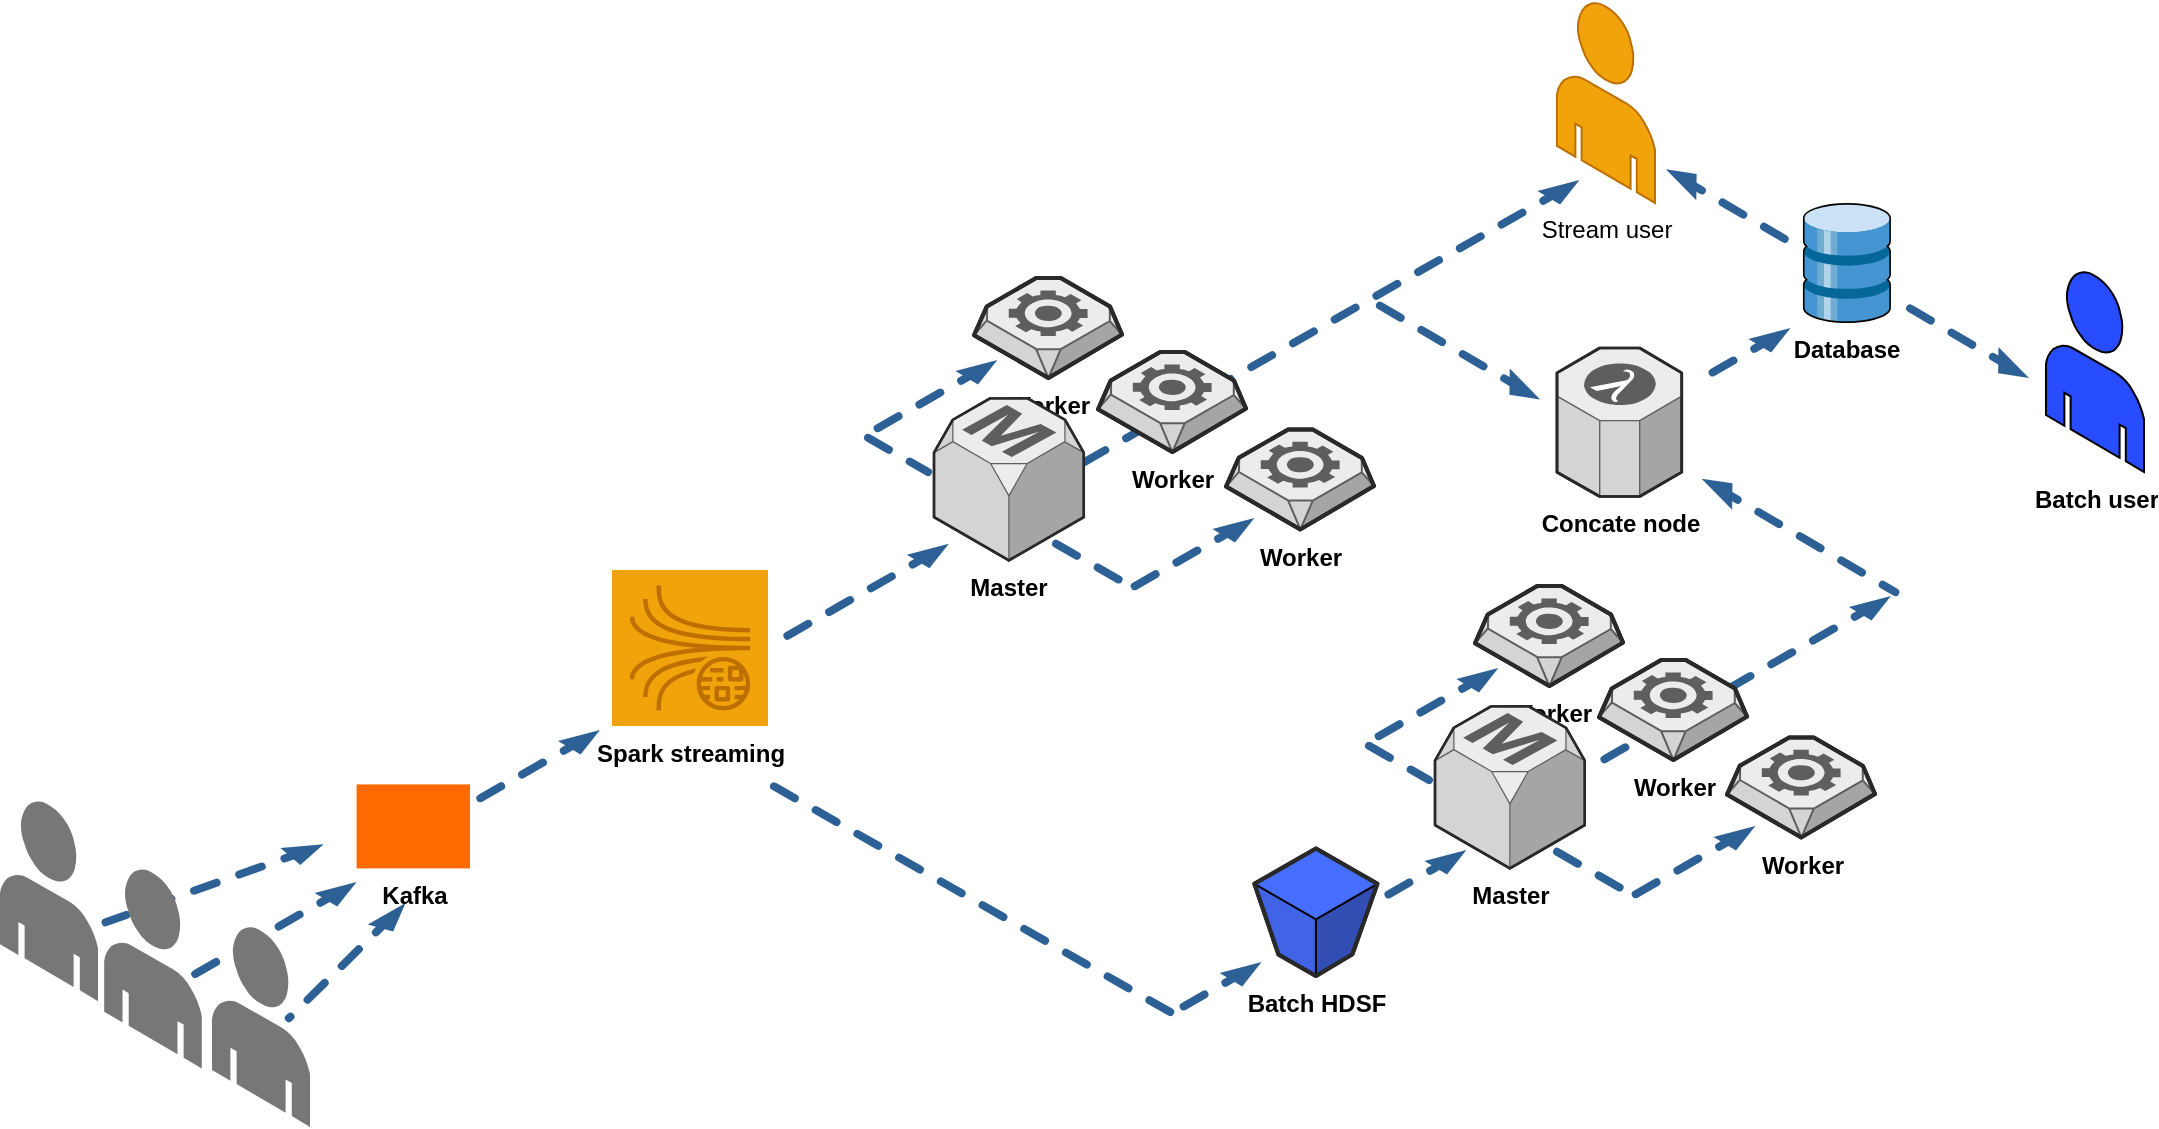 <mxfile version="26.2.9" pages="3">
  <diagram name="Page-1" id="Xh1ErB6_u_adLNAGGUj5">
    <mxGraphModel dx="1586" dy="1153" grid="0" gridSize="10" guides="1" tooltips="1" connect="1" arrows="1" fold="1" page="0" pageScale="1" pageWidth="850" pageHeight="1100" math="0" shadow="0">
      <root>
        <mxCell id="0" />
        <mxCell id="1" parent="0" />
        <mxCell id="rvcM71lpAnGpcnKJATGv-66" value="&lt;span style=&quot;color: rgba(0, 0, 0, 0); font-family: monospace; font-size: 0px; text-align: start;&quot;&gt;%3CmxGraphModel%3E%3Croot%3E%3CmxCell%20id%3D%220%22%2F%3E%3CmxCell%20id%3D%221%22%20parent%3D%220%22%2F%3E%3CmxCell%20id%3D%222%22%20value%3D%22%26lt%3Bb%26gt%3BWorker%26lt%3B%2Fb%26gt%3B%22%20style%3D%22verticalLabelPosition%3Dbottom%3Bhtml%3D1%3BverticalAlign%3Dtop%3BstrokeWidth%3D1%3Balign%3Dcenter%3BoutlineConnect%3D0%3Bdashed%3D0%3BoutlineConnect%3D0%3Bshape%3Dmxgraph.aws3d.worker%3BfillColor%3D%23ECECEC%3BstrokeColor%3D%235E5E5E%3Baspect%3Dfixed%3B%22%20vertex%3D%221%22%20parent%3D%221%22%3E%3CmxGeometry%20x%3D%22459%22%20y%3D%22-11%22%20width%3D%2274%22%20height%3D%2250%22%20as%3D%22geometry%22%2F%3E%3C%2FmxCell%3E%3C%2Froot%3E%3C%2FmxGraphModel%3E&lt;/span&gt;" style="verticalLabelPosition=bottom;html=1;verticalAlign=top;strokeWidth=1;align=center;outlineConnect=0;dashed=0;outlineConnect=0;shape=mxgraph.aws3d.dashedEdge2;strokeColor=#2D6195;aspect=fixed;rotation=-15;" vertex="1" parent="1">
          <mxGeometry x="116" y="332" width="71.23" height="40.57" as="geometry" />
        </mxCell>
        <mxCell id="rvcM71lpAnGpcnKJATGv-67" value="&lt;span style=&quot;color: rgba(0, 0, 0, 0); font-family: monospace; font-size: 0px; text-align: start;&quot;&gt;%3CmxGraphModel%3E%3Croot%3E%3CmxCell%20id%3D%220%22%2F%3E%3CmxCell%20id%3D%221%22%20parent%3D%220%22%2F%3E%3CmxCell%20id%3D%222%22%20value%3D%22%26lt%3Bb%26gt%3BWorker%26lt%3B%2Fb%26gt%3B%22%20style%3D%22verticalLabelPosition%3Dbottom%3Bhtml%3D1%3BverticalAlign%3Dtop%3BstrokeWidth%3D1%3Balign%3Dcenter%3BoutlineConnect%3D0%3Bdashed%3D0%3BoutlineConnect%3D0%3Bshape%3Dmxgraph.aws3d.worker%3BfillColor%3D%23ECECEC%3BstrokeColor%3D%235E5E5E%3Baspect%3Dfixed%3B%22%20vertex%3D%221%22%20parent%3D%221%22%3E%3CmxGeometry%20x%3D%22459%22%20y%3D%22-11%22%20width%3D%2274%22%20height%3D%2250%22%20as%3D%22geometry%22%2F%3E%3C%2FmxCell%3E%3C%2Froot%3E%3C%2FmxGraphModel%3E&lt;/span&gt;" style="verticalLabelPosition=bottom;html=1;verticalAlign=top;strokeWidth=1;align=center;outlineConnect=0;dashed=0;outlineConnect=0;shape=mxgraph.aws3d.dashedEdge2;strokeColor=#2D6195;aspect=fixed;rotation=10;" vertex="1" parent="1">
          <mxGeometry x="35" y="285" width="100.63" height="57.32" as="geometry" />
        </mxCell>
        <mxCell id="rvcM71lpAnGpcnKJATGv-30" value="&lt;span style=&quot;color: rgba(0, 0, 0, 0); font-family: monospace; font-size: 0px; text-align: start;&quot;&gt;%3CmxGraphModel%3E%3Croot%3E%3CmxCell%20id%3D%220%22%2F%3E%3CmxCell%20id%3D%221%22%20parent%3D%220%22%2F%3E%3CmxCell%20id%3D%222%22%20value%3D%22%26lt%3Bb%26gt%3BWorker%26lt%3B%2Fb%26gt%3B%22%20style%3D%22verticalLabelPosition%3Dbottom%3Bhtml%3D1%3BverticalAlign%3Dtop%3BstrokeWidth%3D1%3Balign%3Dcenter%3BoutlineConnect%3D0%3Bdashed%3D0%3BoutlineConnect%3D0%3Bshape%3Dmxgraph.aws3d.worker%3BfillColor%3D%23ECECEC%3BstrokeColor%3D%235E5E5E%3Baspect%3Dfixed%3B%22%20vertex%3D%221%22%20parent%3D%221%22%3E%3CmxGeometry%20x%3D%22459%22%20y%3D%22-11%22%20width%3D%2274%22%20height%3D%2250%22%20as%3D%22geometry%22%2F%3E%3C%2FmxCell%3E%3C%2Froot%3E%3C%2FmxGraphModel%3E&lt;/span&gt;" style="verticalLabelPosition=bottom;html=1;verticalAlign=top;strokeWidth=1;align=center;outlineConnect=0;dashed=0;outlineConnect=0;shape=mxgraph.aws3d.dashedEdge2;strokeColor=#2D6195;aspect=fixed;" vertex="1" parent="1">
          <mxGeometry x="520" y="-38" width="247.74" height="141.13" as="geometry" />
        </mxCell>
        <mxCell id="rvcM71lpAnGpcnKJATGv-15" value="&lt;b&gt;Batch HDSF&lt;/b&gt;" style="verticalLabelPosition=bottom;html=1;verticalAlign=top;strokeWidth=1;align=center;outlineConnect=0;dashed=0;outlineConnect=0;shape=mxgraph.aws3d.s3Bucket;fillColor=#476FFF;strokeColor=#000000;aspect=fixed;" vertex="1" parent="1">
          <mxGeometry x="605.2" y="296.2" width="61.5" height="63.8" as="geometry" />
        </mxCell>
        <mxCell id="rvcM71lpAnGpcnKJATGv-16" value="&lt;span style=&quot;color: rgba(0, 0, 0, 0); font-family: monospace; font-size: 0px; text-align: start;&quot;&gt;%3CmxGraphModel%3E%3Croot%3E%3CmxCell%20id%3D%220%22%2F%3E%3CmxCell%20id%3D%221%22%20parent%3D%220%22%2F%3E%3CmxCell%20id%3D%222%22%20value%3D%22%26lt%3Bb%26gt%3BWorker%26lt%3B%2Fb%26gt%3B%22%20style%3D%22verticalLabelPosition%3Dbottom%3Bhtml%3D1%3BverticalAlign%3Dtop%3BstrokeWidth%3D1%3Balign%3Dcenter%3BoutlineConnect%3D0%3Bdashed%3D0%3BoutlineConnect%3D0%3Bshape%3Dmxgraph.aws3d.worker%3BfillColor%3D%23ECECEC%3BstrokeColor%3D%235E5E5E%3Baspect%3Dfixed%3B%22%20vertex%3D%221%22%20parent%3D%221%22%3E%3CmxGeometry%20x%3D%22459%22%20y%3D%22-11%22%20width%3D%2274%22%20height%3D%2250%22%20as%3D%22geometry%22%2F%3E%3C%2FmxCell%3E%3C%2Froot%3E%3C%2FmxGraphModel%3E&lt;/span&gt;" style="verticalLabelPosition=bottom;html=1;verticalAlign=top;strokeWidth=1;align=center;outlineConnect=0;dashed=0;outlineConnect=0;shape=mxgraph.aws3d.dashedEdge2;strokeColor=#2D6195;aspect=fixed;" vertex="1" parent="1">
          <mxGeometry x="67.94" y="313" width="88.36" height="50.33" as="geometry" />
        </mxCell>
        <mxCell id="rvcM71lpAnGpcnKJATGv-19" value="" style="verticalLabelPosition=bottom;html=1;verticalAlign=top;strokeWidth=1;align=center;outlineConnect=0;dashed=0;outlineConnect=0;shape=mxgraph.aws3d.dashedEdge2;strokeColor=#2D6195;aspect=fixed;" vertex="1" parent="1">
          <mxGeometry x="564" y="353" width="44.81" height="25.52" as="geometry" />
        </mxCell>
        <mxCell id="rvcM71lpAnGpcnKJATGv-21" value="&lt;b&gt;Worker&lt;/b&gt;" style="verticalLabelPosition=bottom;html=1;verticalAlign=top;strokeWidth=1;align=center;outlineConnect=0;dashed=0;outlineConnect=0;shape=mxgraph.aws3d.worker;fillColor=#ECECEC;strokeColor=#5E5E5E;aspect=fixed;" vertex="1" parent="1">
          <mxGeometry x="465" y="11" width="74" height="50" as="geometry" />
        </mxCell>
        <mxCell id="rvcM71lpAnGpcnKJATGv-24" value="" style="verticalLabelPosition=bottom;html=1;verticalAlign=top;strokeWidth=1;align=center;outlineConnect=0;dashed=0;outlineConnect=0;shape=mxgraph.aws3d.end_user;strokeColor=none;fillColor=#777777;aspect=fixed;" vertex="1" parent="1">
          <mxGeometry x="-22" y="272.11" width="49" height="100.46" as="geometry" />
        </mxCell>
        <mxCell id="rvcM71lpAnGpcnKJATGv-25" value="&lt;b&gt;Worker&lt;/b&gt;" style="verticalLabelPosition=bottom;html=1;verticalAlign=top;strokeWidth=1;align=center;outlineConnect=0;dashed=0;outlineConnect=0;shape=mxgraph.aws3d.worker;fillColor=#ECECEC;strokeColor=#5E5E5E;aspect=fixed;" vertex="1" parent="1">
          <mxGeometry x="527" y="48" width="74" height="50" as="geometry" />
        </mxCell>
        <mxCell id="rvcM71lpAnGpcnKJATGv-26" value="&lt;b&gt;Worker&lt;/b&gt;" style="verticalLabelPosition=bottom;html=1;verticalAlign=top;strokeWidth=1;align=center;outlineConnect=0;dashed=0;outlineConnect=0;shape=mxgraph.aws3d.worker;fillColor=#ECECEC;strokeColor=#5E5E5E;aspect=fixed;" vertex="1" parent="1">
          <mxGeometry x="591" y="86.7" width="74" height="50" as="geometry" />
        </mxCell>
        <mxCell id="rvcM71lpAnGpcnKJATGv-27" value="&lt;b&gt;Master&lt;/b&gt;&lt;div&gt;&lt;br&gt;&lt;/div&gt;" style="verticalLabelPosition=bottom;html=1;verticalAlign=top;strokeWidth=1;align=center;outlineConnect=0;dashed=0;outlineConnect=0;shape=mxgraph.aws3d.rdsMaster;fillColor=#ECECEC;strokeColor=#5E5E5E;aspect=fixed;" vertex="1" parent="1">
          <mxGeometry x="445" y="71.2" width="74.9" height="81" as="geometry" />
        </mxCell>
        <mxCell id="rvcM71lpAnGpcnKJATGv-29" value="&lt;span style=&quot;color: rgba(0, 0, 0, 0); font-family: monospace; font-size: 0px; text-align: start;&quot;&gt;%3CmxGraphModel%3E%3Croot%3E%3CmxCell%20id%3D%220%22%2F%3E%3CmxCell%20id%3D%221%22%20parent%3D%220%22%2F%3E%3CmxCell%20id%3D%222%22%20value%3D%22%26lt%3Bb%26gt%3BWorker%26lt%3B%2Fb%26gt%3B%22%20style%3D%22verticalLabelPosition%3Dbottom%3Bhtml%3D1%3BverticalAlign%3Dtop%3BstrokeWidth%3D1%3Balign%3Dcenter%3BoutlineConnect%3D0%3Bdashed%3D0%3BoutlineConnect%3D0%3Bshape%3Dmxgraph.aws3d.worker%3BfillColor%3D%23ECECEC%3BstrokeColor%3D%235E5E5E%3Baspect%3Dfixed%3B%22%20vertex%3D%221%22%20parent%3D%221%22%3E%3CmxGeometry%20x%3D%22459%22%20y%3D%22-11%22%20width%3D%2274%22%20height%3D%2250%22%20as%3D%22geometry%22%2F%3E%3C%2FmxCell%3E%3C%2Froot%3E%3C%2FmxGraphModel%3E&lt;/span&gt;" style="verticalLabelPosition=bottom;html=1;verticalAlign=top;strokeWidth=1;align=center;outlineConnect=0;dashed=0;outlineConnect=0;shape=mxgraph.aws3d.dashedEdge2;strokeColor=#2D6195;aspect=fixed;" vertex="1" parent="1">
          <mxGeometry x="412" y="52" width="64.69" height="36.85" as="geometry" />
        </mxCell>
        <mxCell id="rvcM71lpAnGpcnKJATGv-31" value="&lt;span style=&quot;color: rgba(0, 0, 0, 0); font-family: monospace; font-size: 0px; text-align: start;&quot;&gt;%3CmxGraphModel%3E%3Croot%3E%3CmxCell%20id%3D%220%22%2F%3E%3CmxCell%20id%3D%221%22%20parent%3D%220%22%2F%3E%3CmxCell%20id%3D%222%22%20value%3D%22%26lt%3Bb%26gt%3BWorker%26lt%3B%2Fb%26gt%3B%22%20style%3D%22verticalLabelPosition%3Dbottom%3Bhtml%3D1%3BverticalAlign%3Dtop%3BstrokeWidth%3D1%3Balign%3Dcenter%3BoutlineConnect%3D0%3Bdashed%3D0%3BoutlineConnect%3D0%3Bshape%3Dmxgraph.aws3d.worker%3BfillColor%3D%23ECECEC%3BstrokeColor%3D%235E5E5E%3Baspect%3Dfixed%3B%22%20vertex%3D%221%22%20parent%3D%221%22%3E%3CmxGeometry%20x%3D%22459%22%20y%3D%22-11%22%20width%3D%2274%22%20height%3D%2250%22%20as%3D%22geometry%22%2F%3E%3C%2FmxCell%3E%3C%2Froot%3E%3C%2FmxGraphModel%3E&lt;/span&gt;" style="verticalLabelPosition=bottom;html=1;verticalAlign=top;strokeWidth=1;align=center;outlineConnect=0;dashed=0;outlineConnect=0;shape=mxgraph.aws3d.dashedEdge2;strokeColor=#2D6195;aspect=fixed;" vertex="1" parent="1">
          <mxGeometry x="542" y="131" width="63.2" height="36" as="geometry" />
        </mxCell>
        <mxCell id="rvcM71lpAnGpcnKJATGv-36" value="" style="verticalLabelPosition=bottom;html=1;verticalAlign=top;strokeWidth=1;align=center;outlineConnect=0;dashed=0;outlineConnect=0;shape=mxgraph.aws3d.dashedArrowlessEdge2;strokeColor=#2D6195;aspect=fixed;" vertex="1" parent="1">
          <mxGeometry x="365" y="265.17" width="199" height="113.35" as="geometry" />
        </mxCell>
        <mxCell id="rvcM71lpAnGpcnKJATGv-37" value="" style="verticalLabelPosition=bottom;html=1;verticalAlign=top;strokeWidth=1;align=center;outlineConnect=0;dashed=0;outlineConnect=0;shape=mxgraph.aws3d.dashedArrowlessEdge2;strokeColor=#2D6195;aspect=fixed;" vertex="1" parent="1">
          <mxGeometry x="506" y="143.89" width="40.57" height="23.11" as="geometry" />
        </mxCell>
        <mxCell id="rvcM71lpAnGpcnKJATGv-38" value="" style="verticalLabelPosition=bottom;html=1;verticalAlign=top;strokeWidth=1;align=center;outlineConnect=0;dashed=0;outlineConnect=0;shape=mxgraph.aws3d.dashedArrowlessEdge2;strokeColor=#2D6195;aspect=fixed;" vertex="1" parent="1">
          <mxGeometry x="412" y="90.91" width="30" height="17.09" as="geometry" />
        </mxCell>
        <mxCell id="rvcM71lpAnGpcnKJATGv-39" value="&lt;b&gt;Database&lt;/b&gt;" style="shadow=0;dashed=0;html=1;labelPosition=center;verticalLabelPosition=bottom;verticalAlign=top;align=center;outlineConnect=0;shape=mxgraph.veeam.3d.datastore;" vertex="1" parent="1">
          <mxGeometry x="879.47" y="-26.54" width="44" height="60" as="geometry" />
        </mxCell>
        <mxCell id="rvcM71lpAnGpcnKJATGv-42" value="" style="verticalLabelPosition=bottom;html=1;verticalAlign=top;strokeWidth=1;align=center;outlineConnect=0;dashed=0;outlineConnect=0;shape=mxgraph.aws3d.end_user;strokeColor=none;fillColor=#777777;aspect=fixed;" vertex="1" parent="1">
          <mxGeometry x="30.1" y="306.2" width="48.78" height="100" as="geometry" />
        </mxCell>
        <mxCell id="rvcM71lpAnGpcnKJATGv-43" value="" style="verticalLabelPosition=bottom;html=1;verticalAlign=top;strokeWidth=1;align=center;outlineConnect=0;dashed=0;outlineConnect=0;shape=mxgraph.aws3d.end_user;strokeColor=none;fillColor=#777777;aspect=fixed;" vertex="1" parent="1">
          <mxGeometry x="84" y="335" width="49" height="100.46" as="geometry" />
        </mxCell>
        <mxCell id="rvcM71lpAnGpcnKJATGv-45" value="&lt;span style=&quot;color: rgba(0, 0, 0, 0); font-family: monospace; font-size: 0px; text-align: start;&quot;&gt;%3CmxGraphModel%3E%3Croot%3E%3CmxCell%20id%3D%220%22%2F%3E%3CmxCell%20id%3D%221%22%20parent%3D%220%22%2F%3E%3CmxCell%20id%3D%222%22%20value%3D%22%26lt%3Bb%26gt%3BWorker%26lt%3B%2Fb%26gt%3B%22%20style%3D%22verticalLabelPosition%3Dbottom%3Bhtml%3D1%3BverticalAlign%3Dtop%3BstrokeWidth%3D1%3Balign%3Dcenter%3BoutlineConnect%3D0%3Bdashed%3D0%3BoutlineConnect%3D0%3Bshape%3Dmxgraph.aws3d.worker%3BfillColor%3D%23ECECEC%3BstrokeColor%3D%235E5E5E%3Baspect%3Dfixed%3B%22%20vertex%3D%221%22%20parent%3D%221%22%3E%3CmxGeometry%20x%3D%22459%22%20y%3D%22-11%22%20width%3D%2274%22%20height%3D%2250%22%20as%3D%22geometry%22%2F%3E%3C%2FmxCell%3E%3C%2Froot%3E%3C%2FmxGraphModel%3E&lt;/span&gt;" style="verticalLabelPosition=bottom;html=1;verticalAlign=top;strokeWidth=1;align=center;outlineConnect=0;dashed=0;outlineConnect=0;shape=mxgraph.aws3d.dashedEdge2;strokeColor=#2D6195;aspect=fixed;" vertex="1" parent="1">
          <mxGeometry x="770.5" y="170" width="152.97" height="87.13" as="geometry" />
        </mxCell>
        <mxCell id="rvcM71lpAnGpcnKJATGv-46" value="&lt;b&gt;Worker&lt;/b&gt;" style="verticalLabelPosition=bottom;html=1;verticalAlign=top;strokeWidth=1;align=center;outlineConnect=0;dashed=0;outlineConnect=0;shape=mxgraph.aws3d.worker;fillColor=#ECECEC;strokeColor=#5E5E5E;aspect=fixed;" vertex="1" parent="1">
          <mxGeometry x="715.5" y="165" width="74" height="50" as="geometry" />
        </mxCell>
        <mxCell id="rvcM71lpAnGpcnKJATGv-47" value="&lt;b&gt;Worker&lt;/b&gt;" style="verticalLabelPosition=bottom;html=1;verticalAlign=top;strokeWidth=1;align=center;outlineConnect=0;dashed=0;outlineConnect=0;shape=mxgraph.aws3d.worker;fillColor=#ECECEC;strokeColor=#5E5E5E;aspect=fixed;" vertex="1" parent="1">
          <mxGeometry x="777.5" y="202" width="74" height="50" as="geometry" />
        </mxCell>
        <mxCell id="rvcM71lpAnGpcnKJATGv-48" value="&lt;b&gt;Worker&lt;/b&gt;" style="verticalLabelPosition=bottom;html=1;verticalAlign=top;strokeWidth=1;align=center;outlineConnect=0;dashed=0;outlineConnect=0;shape=mxgraph.aws3d.worker;fillColor=#ECECEC;strokeColor=#5E5E5E;aspect=fixed;" vertex="1" parent="1">
          <mxGeometry x="841.5" y="240.7" width="74" height="50" as="geometry" />
        </mxCell>
        <mxCell id="rvcM71lpAnGpcnKJATGv-49" value="&lt;b&gt;Master&lt;/b&gt;&lt;div&gt;&lt;br&gt;&lt;/div&gt;" style="verticalLabelPosition=bottom;html=1;verticalAlign=top;strokeWidth=1;align=center;outlineConnect=0;dashed=0;outlineConnect=0;shape=mxgraph.aws3d.rdsMaster;fillColor=#ECECEC;strokeColor=#5E5E5E;aspect=fixed;" vertex="1" parent="1">
          <mxGeometry x="695.5" y="225.2" width="74.9" height="81" as="geometry" />
        </mxCell>
        <mxCell id="rvcM71lpAnGpcnKJATGv-50" value="&lt;span style=&quot;color: rgba(0, 0, 0, 0); font-family: monospace; font-size: 0px; text-align: start;&quot;&gt;%3CmxGraphModel%3E%3Croot%3E%3CmxCell%20id%3D%220%22%2F%3E%3CmxCell%20id%3D%221%22%20parent%3D%220%22%2F%3E%3CmxCell%20id%3D%222%22%20value%3D%22%26lt%3Bb%26gt%3BWorker%26lt%3B%2Fb%26gt%3B%22%20style%3D%22verticalLabelPosition%3Dbottom%3Bhtml%3D1%3BverticalAlign%3Dtop%3BstrokeWidth%3D1%3Balign%3Dcenter%3BoutlineConnect%3D0%3Bdashed%3D0%3BoutlineConnect%3D0%3Bshape%3Dmxgraph.aws3d.worker%3BfillColor%3D%23ECECEC%3BstrokeColor%3D%235E5E5E%3Baspect%3Dfixed%3B%22%20vertex%3D%221%22%20parent%3D%221%22%3E%3CmxGeometry%20x%3D%22459%22%20y%3D%22-11%22%20width%3D%2274%22%20height%3D%2250%22%20as%3D%22geometry%22%2F%3E%3C%2FmxCell%3E%3C%2Froot%3E%3C%2FmxGraphModel%3E&lt;/span&gt;" style="verticalLabelPosition=bottom;html=1;verticalAlign=top;strokeWidth=1;align=center;outlineConnect=0;dashed=0;outlineConnect=0;shape=mxgraph.aws3d.dashedEdge2;strokeColor=#2D6195;aspect=fixed;" vertex="1" parent="1">
          <mxGeometry x="662.5" y="206" width="64.69" height="36.85" as="geometry" />
        </mxCell>
        <mxCell id="rvcM71lpAnGpcnKJATGv-51" value="&lt;span style=&quot;color: rgba(0, 0, 0, 0); font-family: monospace; font-size: 0px; text-align: start;&quot;&gt;%3CmxGraphModel%3E%3Croot%3E%3CmxCell%20id%3D%220%22%2F%3E%3CmxCell%20id%3D%221%22%20parent%3D%220%22%2F%3E%3CmxCell%20id%3D%222%22%20value%3D%22%26lt%3Bb%26gt%3BWorker%26lt%3B%2Fb%26gt%3B%22%20style%3D%22verticalLabelPosition%3Dbottom%3Bhtml%3D1%3BverticalAlign%3Dtop%3BstrokeWidth%3D1%3Balign%3Dcenter%3BoutlineConnect%3D0%3Bdashed%3D0%3BoutlineConnect%3D0%3Bshape%3Dmxgraph.aws3d.worker%3BfillColor%3D%23ECECEC%3BstrokeColor%3D%235E5E5E%3Baspect%3Dfixed%3B%22%20vertex%3D%221%22%20parent%3D%221%22%3E%3CmxGeometry%20x%3D%22459%22%20y%3D%22-11%22%20width%3D%2274%22%20height%3D%2250%22%20as%3D%22geometry%22%2F%3E%3C%2FmxCell%3E%3C%2Froot%3E%3C%2FmxGraphModel%3E&lt;/span&gt;" style="verticalLabelPosition=bottom;html=1;verticalAlign=top;strokeWidth=1;align=center;outlineConnect=0;dashed=0;outlineConnect=0;shape=mxgraph.aws3d.dashedEdge2;strokeColor=#2D6195;aspect=fixed;" vertex="1" parent="1">
          <mxGeometry x="792.5" y="285" width="63.2" height="36" as="geometry" />
        </mxCell>
        <mxCell id="rvcM71lpAnGpcnKJATGv-52" value="" style="verticalLabelPosition=bottom;html=1;verticalAlign=top;strokeWidth=1;align=center;outlineConnect=0;dashed=0;outlineConnect=0;shape=mxgraph.aws3d.dashedArrowlessEdge2;strokeColor=#2D6195;aspect=fixed;" vertex="1" parent="1">
          <mxGeometry x="756.5" y="297.89" width="40.57" height="23.11" as="geometry" />
        </mxCell>
        <mxCell id="rvcM71lpAnGpcnKJATGv-53" value="" style="verticalLabelPosition=bottom;html=1;verticalAlign=top;strokeWidth=1;align=center;outlineConnect=0;dashed=0;outlineConnect=0;shape=mxgraph.aws3d.dashedArrowlessEdge2;strokeColor=#2D6195;aspect=fixed;" vertex="1" parent="1">
          <mxGeometry x="662.5" y="244.91" width="30" height="17.09" as="geometry" />
        </mxCell>
        <mxCell id="rvcM71lpAnGpcnKJATGv-57" value="&lt;span style=&quot;color: rgba(0, 0, 0, 0); font-family: monospace; font-size: 0px; text-align: start;&quot;&gt;%3CmxGraphModel%3E%3Croot%3E%3CmxCell%20id%3D%220%22%2F%3E%3CmxCell%20id%3D%221%22%20parent%3D%220%22%2F%3E%3CmxCell%20id%3D%222%22%20value%3D%22%26lt%3Bb%26gt%3BWorker%26lt%3B%2Fb%26gt%3B%22%20style%3D%22verticalLabelPosition%3Dbottom%3Bhtml%3D1%3BverticalAlign%3Dtop%3BstrokeWidth%3D1%3Balign%3Dcenter%3BoutlineConnect%3D0%3Bdashed%3D0%3BoutlineConnect%3D0%3Bshape%3Dmxgraph.aws3d.worker%3BfillColor%3D%23ECECEC%3BstrokeColor%3D%235E5E5E%3Baspect%3Dfixed%3B%22%20vertex%3D%221%22%20parent%3D%221%22%3E%3CmxGeometry%20x%3D%22459%22%20y%3D%22-11%22%20width%3D%2274%22%20height%3D%2250%22%20as%3D%22geometry%22%2F%3E%3C%2FmxCell%3E%3C%2Froot%3E%3C%2FmxGraphModel%3E&lt;/span&gt;" style="verticalLabelPosition=bottom;html=1;verticalAlign=top;strokeWidth=1;align=center;outlineConnect=0;dashed=0;outlineConnect=0;shape=mxgraph.aws3d.dashedEdge2;strokeColor=#2D6195;aspect=fixed;" vertex="1" parent="1">
          <mxGeometry x="665" y="297" width="46.21" height="26.32" as="geometry" />
        </mxCell>
        <mxCell id="rvcM71lpAnGpcnKJATGv-58" value="" style="verticalLabelPosition=bottom;html=1;verticalAlign=top;strokeWidth=1;align=center;outlineConnect=0;dashed=0;outlineConnect=0;shape=mxgraph.aws3d.dashedEdge2;strokeColor=#2D6195;aspect=fixed;rotation=-120;" vertex="1" parent="1">
          <mxGeometry x="828.48" y="111.95" width="97.52" height="55.55" as="geometry" />
        </mxCell>
        <mxCell id="rvcM71lpAnGpcnKJATGv-62" value="&lt;b&gt;Kafka&lt;/b&gt;" style="points=[];aspect=fixed;html=1;align=center;shadow=0;dashed=0;fillColor=#FF6A00;strokeColor=none;shape=mxgraph.alibaba_cloud.kafka;labelPosition=center;verticalLabelPosition=bottom;verticalAlign=top;" vertex="1" parent="1">
          <mxGeometry x="156.3" y="264.2" width="56.7" height="42" as="geometry" />
        </mxCell>
        <mxCell id="rvcM71lpAnGpcnKJATGv-69" value="&lt;b&gt;Spark streaming&lt;/b&gt;" style="sketch=0;points=[[0,0,0],[0.25,0,0],[0.5,0,0],[0.75,0,0],[1,0,0],[0,1,0],[0.25,1,0],[0.5,1,0],[0.75,1,0],[1,1,0],[0,0.25,0],[0,0.5,0],[0,0.75,0],[1,0.25,0],[1,0.5,0],[1,0.75,0]];outlineConnect=0;fillColor=#f0a30a;strokeColor=#BD7000;dashed=0;verticalLabelPosition=bottom;verticalAlign=top;align=center;html=1;fontSize=12;fontStyle=0;aspect=fixed;shape=mxgraph.aws4.resourceIcon;resIcon=mxgraph.aws4.kinesis_data_streams;fontColor=#000000;" vertex="1" parent="1">
          <mxGeometry x="284" y="157" width="78" height="78" as="geometry" />
        </mxCell>
        <mxCell id="rvcM71lpAnGpcnKJATGv-70" value="&lt;span style=&quot;color: rgba(0, 0, 0, 0); font-family: monospace; font-size: 0px; text-align: start;&quot;&gt;%3CmxGraphModel%3E%3Croot%3E%3CmxCell%20id%3D%220%22%2F%3E%3CmxCell%20id%3D%221%22%20parent%3D%220%22%2F%3E%3CmxCell%20id%3D%222%22%20value%3D%22%26lt%3Bb%26gt%3BWorker%26lt%3B%2Fb%26gt%3B%22%20style%3D%22verticalLabelPosition%3Dbottom%3Bhtml%3D1%3BverticalAlign%3Dtop%3BstrokeWidth%3D1%3Balign%3Dcenter%3BoutlineConnect%3D0%3Bdashed%3D0%3BoutlineConnect%3D0%3Bshape%3Dmxgraph.aws3d.worker%3BfillColor%3D%23ECECEC%3BstrokeColor%3D%235E5E5E%3Baspect%3Dfixed%3B%22%20vertex%3D%221%22%20parent%3D%221%22%3E%3CmxGeometry%20x%3D%22459%22%20y%3D%22-11%22%20width%3D%2274%22%20height%3D%2250%22%20as%3D%22geometry%22%2F%3E%3C%2FmxCell%3E%3C%2Froot%3E%3C%2FmxGraphModel%3E&lt;/span&gt;" style="verticalLabelPosition=bottom;html=1;verticalAlign=top;strokeWidth=1;align=center;outlineConnect=0;dashed=0;outlineConnect=0;shape=mxgraph.aws3d.dashedEdge2;strokeColor=#2D6195;aspect=fixed;" vertex="1" parent="1">
          <mxGeometry x="213" y="237" width="64.99" height="37.02" as="geometry" />
        </mxCell>
        <mxCell id="rvcM71lpAnGpcnKJATGv-71" value="&lt;span style=&quot;color: rgba(0, 0, 0, 0); font-family: monospace; font-size: 0px; text-align: start;&quot;&gt;%3CmxGraphModel%3E%3Croot%3E%3CmxCell%20id%3D%220%22%2F%3E%3CmxCell%20id%3D%221%22%20parent%3D%220%22%2F%3E%3CmxCell%20id%3D%222%22%20value%3D%22%26lt%3Bb%26gt%3BWorker%26lt%3B%2Fb%26gt%3B%22%20style%3D%22verticalLabelPosition%3Dbottom%3Bhtml%3D1%3BverticalAlign%3Dtop%3BstrokeWidth%3D1%3Balign%3Dcenter%3BoutlineConnect%3D0%3Bdashed%3D0%3BoutlineConnect%3D0%3Bshape%3Dmxgraph.aws3d.worker%3BfillColor%3D%23ECECEC%3BstrokeColor%3D%235E5E5E%3Baspect%3Dfixed%3B%22%20vertex%3D%221%22%20parent%3D%221%22%3E%3CmxGeometry%20x%3D%22459%22%20y%3D%22-11%22%20width%3D%2274%22%20height%3D%2250%22%20as%3D%22geometry%22%2F%3E%3C%2FmxCell%3E%3C%2Froot%3E%3C%2FmxGraphModel%3E&lt;/span&gt;" style="verticalLabelPosition=bottom;html=1;verticalAlign=top;strokeWidth=1;align=center;outlineConnect=0;dashed=0;outlineConnect=0;shape=mxgraph.aws3d.dashedEdge2;strokeColor=#2D6195;aspect=fixed;" vertex="1" parent="1">
          <mxGeometry x="365" y="143.89" width="87.42" height="49.79" as="geometry" />
        </mxCell>
        <mxCell id="rvcM71lpAnGpcnKJATGv-72" value="Stream user" style="verticalLabelPosition=bottom;html=1;verticalAlign=top;strokeWidth=1;align=center;outlineConnect=0;dashed=0;outlineConnect=0;shape=mxgraph.aws3d.end_user;strokeColor=#BD7000;fillColor=#f0a30a;aspect=fixed;fontColor=#000000;" vertex="1" parent="1">
          <mxGeometry x="756.5" y="-127" width="49" height="100.46" as="geometry" />
        </mxCell>
        <mxCell id="rvcM71lpAnGpcnKJATGv-73" value="" style="verticalLabelPosition=bottom;html=1;verticalAlign=top;strokeWidth=1;align=center;outlineConnect=0;dashed=0;outlineConnect=0;shape=mxgraph.aws3d.dashedEdge2;strokeColor=#2D6195;aspect=fixed;rotation=60;" vertex="1" parent="1">
          <mxGeometry x="663" y="22.56" width="85.4" height="48.65" as="geometry" />
        </mxCell>
        <mxCell id="rvcM71lpAnGpcnKJATGv-74" value="&lt;b&gt;Batch user&lt;/b&gt;" style="verticalLabelPosition=bottom;html=1;verticalAlign=top;strokeWidth=1;align=center;outlineConnect=0;dashed=0;outlineConnect=0;shape=mxgraph.aws3d.end_user;strokeColor=#000000;fillColor=#284CFF;aspect=fixed;fontColor=#000000;" vertex="1" parent="1">
          <mxGeometry x="1001" y="7.54" width="49" height="100.46" as="geometry" />
        </mxCell>
        <mxCell id="rvcM71lpAnGpcnKJATGv-75" value="&lt;b&gt;Concate node&lt;/b&gt;" style="verticalLabelPosition=bottom;html=1;verticalAlign=top;strokeWidth=1;align=center;outlineConnect=0;dashed=0;outlineConnect=0;shape=mxgraph.aws3d.lambda;fillColor=#ECECEC;strokeColor=#5E5E5E;aspect=fixed;" vertex="1" parent="1">
          <mxGeometry x="756.5" y="46" width="62.37" height="74.24" as="geometry" />
        </mxCell>
        <mxCell id="rvcM71lpAnGpcnKJATGv-76" value="" style="verticalLabelPosition=bottom;html=1;verticalAlign=top;strokeWidth=1;align=center;outlineConnect=0;dashed=0;outlineConnect=0;shape=mxgraph.aws3d.dashedEdge2;strokeColor=#2D6195;aspect=fixed;" vertex="1" parent="1">
          <mxGeometry x="824.1" y="36" width="49.15" height="28" as="geometry" />
        </mxCell>
        <mxCell id="rvcM71lpAnGpcnKJATGv-77" value="" style="verticalLabelPosition=bottom;html=1;verticalAlign=top;strokeWidth=1;align=center;outlineConnect=0;dashed=0;outlineConnect=0;shape=mxgraph.aws3d.dashedEdge2;strokeColor=#2D6195;aspect=fixed;rotation=-120;" vertex="1" parent="1">
          <mxGeometry x="810.68" y="-42.94" width="65.23" height="37.16" as="geometry" />
        </mxCell>
        <mxCell id="rvcM71lpAnGpcnKJATGv-79" value="" style="verticalLabelPosition=bottom;html=1;verticalAlign=top;strokeWidth=1;align=center;outlineConnect=0;dashed=0;outlineConnect=0;shape=mxgraph.aws3d.dashedEdge2;strokeColor=#2D6195;aspect=fixed;rotation=60;" vertex="1" parent="1">
          <mxGeometry x="926" y="22.56" width="66.71" height="38" as="geometry" />
        </mxCell>
      </root>
    </mxGraphModel>
  </diagram>
  <diagram id="wNZGb_oqvt37zgi2-W2m" name="Page-2">
    <mxGraphModel dx="1669" dy="962" grid="0" gridSize="10" guides="1" tooltips="1" connect="1" arrows="1" fold="1" page="0" pageScale="1" pageWidth="850" pageHeight="1100" math="0" shadow="0">
      <root>
        <mxCell id="0" />
        <mxCell id="1" parent="0" />
        <mxCell id="JjCa2JtznTJZUC-wy070-69" value="" style="rounded=0;whiteSpace=wrap;html=1;" vertex="1" parent="1">
          <mxGeometry x="435" y="67.39" width="732" height="346.07" as="geometry" />
        </mxCell>
        <mxCell id="JjCa2JtznTJZUC-wy070-1" value="&lt;b&gt;Worker&lt;/b&gt;" style="verticalLabelPosition=bottom;html=1;verticalAlign=top;strokeWidth=1;align=center;outlineConnect=0;dashed=0;outlineConnect=0;shape=mxgraph.aws3d.worker;fillColor=#ECECEC;strokeColor=#5E5E5E;aspect=fixed;" vertex="1" parent="1">
          <mxGeometry x="97" y="181" width="74" height="50" as="geometry" />
        </mxCell>
        <mxCell id="JjCa2JtznTJZUC-wy070-2" value="&lt;b&gt;Worker&lt;/b&gt;" style="verticalLabelPosition=bottom;html=1;verticalAlign=top;strokeWidth=1;align=center;outlineConnect=0;dashed=0;outlineConnect=0;shape=mxgraph.aws3d.worker;fillColor=#ECECEC;strokeColor=#5E5E5E;aspect=fixed;" vertex="1" parent="1">
          <mxGeometry x="159" y="218" width="74" height="50" as="geometry" />
        </mxCell>
        <mxCell id="JjCa2JtznTJZUC-wy070-3" value="&lt;b&gt;Worker&lt;/b&gt;" style="verticalLabelPosition=bottom;html=1;verticalAlign=top;strokeWidth=1;align=center;outlineConnect=0;dashed=0;outlineConnect=0;shape=mxgraph.aws3d.worker;fillColor=#ECECEC;strokeColor=#5E5E5E;aspect=fixed;" vertex="1" parent="1">
          <mxGeometry x="223" y="256.7" width="74" height="50" as="geometry" />
        </mxCell>
        <mxCell id="JjCa2JtznTJZUC-wy070-4" value="&lt;b&gt;Master&lt;/b&gt;&lt;div&gt;&lt;br&gt;&lt;/div&gt;" style="verticalLabelPosition=bottom;html=1;verticalAlign=top;strokeWidth=1;align=center;outlineConnect=0;dashed=0;outlineConnect=0;shape=mxgraph.aws3d.rdsMaster;fillColor=#ECECEC;strokeColor=#5E5E5E;aspect=fixed;" vertex="1" parent="1">
          <mxGeometry x="77" y="241.2" width="74.9" height="81" as="geometry" />
        </mxCell>
        <mxCell id="JjCa2JtznTJZUC-wy070-5" value="&lt;span style=&quot;color: rgba(0, 0, 0, 0); font-family: monospace; font-size: 0px; text-align: start;&quot;&gt;%3CmxGraphModel%3E%3Croot%3E%3CmxCell%20id%3D%220%22%2F%3E%3CmxCell%20id%3D%221%22%20parent%3D%220%22%2F%3E%3CmxCell%20id%3D%222%22%20value%3D%22%26lt%3Bb%26gt%3BWorker%26lt%3B%2Fb%26gt%3B%22%20style%3D%22verticalLabelPosition%3Dbottom%3Bhtml%3D1%3BverticalAlign%3Dtop%3BstrokeWidth%3D1%3Balign%3Dcenter%3BoutlineConnect%3D0%3Bdashed%3D0%3BoutlineConnect%3D0%3Bshape%3Dmxgraph.aws3d.worker%3BfillColor%3D%23ECECEC%3BstrokeColor%3D%235E5E5E%3Baspect%3Dfixed%3B%22%20vertex%3D%221%22%20parent%3D%221%22%3E%3CmxGeometry%20x%3D%22459%22%20y%3D%22-11%22%20width%3D%2274%22%20height%3D%2250%22%20as%3D%22geometry%22%2F%3E%3C%2FmxCell%3E%3C%2Froot%3E%3C%2FmxGraphModel%3E&lt;/span&gt;" style="verticalLabelPosition=bottom;html=1;verticalAlign=top;strokeWidth=1;align=center;outlineConnect=0;dashed=0;outlineConnect=0;shape=mxgraph.aws3d.dashedEdge2;strokeColor=#2D6195;aspect=fixed;" vertex="1" parent="1">
          <mxGeometry x="44" y="222" width="64.69" height="36.85" as="geometry" />
        </mxCell>
        <mxCell id="JjCa2JtznTJZUC-wy070-6" value="&lt;span style=&quot;color: rgba(0, 0, 0, 0); font-family: monospace; font-size: 0px; text-align: start;&quot;&gt;%3CmxGraphModel%3E%3Croot%3E%3CmxCell%20id%3D%220%22%2F%3E%3CmxCell%20id%3D%221%22%20parent%3D%220%22%2F%3E%3CmxCell%20id%3D%222%22%20value%3D%22%26lt%3Bb%26gt%3BWorker%26lt%3B%2Fb%26gt%3B%22%20style%3D%22verticalLabelPosition%3Dbottom%3Bhtml%3D1%3BverticalAlign%3Dtop%3BstrokeWidth%3D1%3Balign%3Dcenter%3BoutlineConnect%3D0%3Bdashed%3D0%3BoutlineConnect%3D0%3Bshape%3Dmxgraph.aws3d.worker%3BfillColor%3D%23ECECEC%3BstrokeColor%3D%235E5E5E%3Baspect%3Dfixed%3B%22%20vertex%3D%221%22%20parent%3D%221%22%3E%3CmxGeometry%20x%3D%22459%22%20y%3D%22-11%22%20width%3D%2274%22%20height%3D%2250%22%20as%3D%22geometry%22%2F%3E%3C%2FmxCell%3E%3C%2Froot%3E%3C%2FmxGraphModel%3E&lt;/span&gt;" style="verticalLabelPosition=bottom;html=1;verticalAlign=top;strokeWidth=1;align=center;outlineConnect=0;dashed=0;outlineConnect=0;shape=mxgraph.aws3d.dashedEdge2;strokeColor=#2D6195;aspect=fixed;" vertex="1" parent="1">
          <mxGeometry x="174" y="301" width="63.2" height="36" as="geometry" />
        </mxCell>
        <mxCell id="JjCa2JtznTJZUC-wy070-7" value="" style="verticalLabelPosition=bottom;html=1;verticalAlign=top;strokeWidth=1;align=center;outlineConnect=0;dashed=0;outlineConnect=0;shape=mxgraph.aws3d.dashedArrowlessEdge2;strokeColor=#2D6195;aspect=fixed;" vertex="1" parent="1">
          <mxGeometry x="138" y="313.89" width="40.57" height="23.11" as="geometry" />
        </mxCell>
        <mxCell id="JjCa2JtznTJZUC-wy070-8" value="" style="verticalLabelPosition=bottom;html=1;verticalAlign=top;strokeWidth=1;align=center;outlineConnect=0;dashed=0;outlineConnect=0;shape=mxgraph.aws3d.dashedArrowlessEdge2;strokeColor=#2D6195;aspect=fixed;" vertex="1" parent="1">
          <mxGeometry x="44" y="260.91" width="30" height="17.09" as="geometry" />
        </mxCell>
        <mxCell id="JjCa2JtznTJZUC-wy070-9" value="" style="verticalLabelPosition=bottom;html=1;verticalAlign=top;strokeWidth=1;align=center;outlineConnect=0;dashed=0;outlineConnect=0;shape=mxgraph.aws3d.dashedArrowlessEdge2;strokeColor=#d79b00;aspect=fixed;fillColor=#ffe6cc;" vertex="1" parent="1">
          <mxGeometry x="145" y="162.03" width="212.37" height="120.97" as="geometry" />
        </mxCell>
        <mxCell id="JjCa2JtznTJZUC-wy070-18" value="" style="verticalLabelPosition=bottom;html=1;verticalAlign=top;strokeWidth=1;align=center;outlineConnect=0;dashed=0;outlineConnect=0;shape=mxgraph.aws3d.dashedArrowlessEdge2;strokeColor=#d79b00;aspect=fixed;rotation=120;fillColor=#ffe6cc;" vertex="1" parent="1">
          <mxGeometry x="171.3" y="288.03" width="182.54" height="103.98" as="geometry" />
        </mxCell>
        <mxCell id="JjCa2JtznTJZUC-wy070-19" value="" style="verticalLabelPosition=bottom;html=1;verticalAlign=top;strokeWidth=1;align=center;outlineConnect=0;dashed=0;outlineConnect=0;shape=mxgraph.aws3d.dashedArrowlessEdge2;strokeColor=#d79b00;aspect=fixed;fillColor=#ffe6cc;" vertex="1" parent="1">
          <mxGeometry x="-43" y="273" width="214" height="121.89" as="geometry" />
        </mxCell>
        <mxCell id="JjCa2JtznTJZUC-wy070-20" value="" style="verticalLabelPosition=bottom;html=1;verticalAlign=top;strokeWidth=1;align=center;outlineConnect=0;dashed=0;outlineConnect=0;shape=mxgraph.aws3d.dashedArrowlessEdge2;strokeColor=#d79b00;aspect=fixed;rotation=120;fillColor=#ffe6cc;" vertex="1" parent="1">
          <mxGeometry x="-44.54" y="166.0" width="182.54" height="103.98" as="geometry" />
        </mxCell>
        <mxCell id="JjCa2JtznTJZUC-wy070-23" value="&lt;b&gt;Stream processing&lt;/b&gt;" style="text;html=1;align=center;verticalAlign=middle;resizable=0;points=[];autosize=1;strokeColor=none;fillColor=none;" vertex="1" parent="1">
          <mxGeometry x="95.29" y="402" width="126" height="26" as="geometry" />
        </mxCell>
        <mxCell id="JjCa2JtznTJZUC-wy070-24" value="" style="verticalLabelPosition=bottom;html=1;verticalAlign=top;strokeWidth=1;align=center;outlineConnect=0;dashed=0;outlineConnect=0;shape=mxgraph.aws3d.dashedArrowlessEdge2;strokeColor=#808080;aspect=fixed;rotation=5;fillOpacity=100;strokeOpacity=50;" vertex="1" parent="1">
          <mxGeometry x="286.49" y="321.21" width="137.88" height="78.54" as="geometry" />
        </mxCell>
        <mxCell id="JjCa2JtznTJZUC-wy070-25" value="" style="verticalLabelPosition=bottom;html=1;verticalAlign=top;strokeWidth=1;align=center;outlineConnect=0;dashed=0;outlineConnect=0;shape=mxgraph.aws3d.dashedArrowlessEdge2;strokeColor=#808080;aspect=fixed;rotation=-75;gradientColor=none;strokeOpacity=50;" vertex="1" parent="1">
          <mxGeometry x="253.91" y="98.68" width="199.11" height="113.41" as="geometry" />
        </mxCell>
        <mxCell id="JjCa2JtznTJZUC-wy070-59" value="&lt;font style=&quot;font-size: 40px;&quot;&gt;Online User Vector Update (SGD)&lt;/font&gt;" style="text;html=1;align=center;verticalAlign=middle;resizable=0;points=[];autosize=1;strokeColor=none;fillColor=none;" vertex="1" parent="1">
          <mxGeometry x="483.5" y="-29" width="618" height="60" as="geometry" />
        </mxCell>
        <mxCell id="JjCa2JtznTJZUC-wy070-68" value="" style="group" vertex="1" connectable="0" parent="1">
          <mxGeometry x="452.5" y="72.46" width="248" height="134" as="geometry" />
        </mxCell>
        <mxCell id="JjCa2JtznTJZUC-wy070-29" value="" style="shape=table;startSize=0;container=1;collapsible=0;childLayout=tableLayout;fontSize=16;" vertex="1" parent="JjCa2JtznTJZUC-wy070-68">
          <mxGeometry x="21" y="37" width="214" height="88" as="geometry" />
        </mxCell>
        <mxCell id="JjCa2JtznTJZUC-wy070-45" style="shape=tableRow;horizontal=0;startSize=0;swimlaneHead=0;swimlaneBody=0;strokeColor=inherit;top=0;left=0;bottom=0;right=0;collapsible=0;dropTarget=0;fillColor=none;points=[[0,0.5],[1,0.5]];portConstraint=eastwest;fontSize=16;" vertex="1" parent="JjCa2JtznTJZUC-wy070-29">
          <mxGeometry width="214" height="22" as="geometry" />
        </mxCell>
        <mxCell id="JjCa2JtznTJZUC-wy070-46" value="" style="shape=partialRectangle;html=1;whiteSpace=wrap;connectable=0;strokeColor=inherit;overflow=hidden;fillColor=none;top=0;left=0;bottom=0;right=0;pointerEvents=1;fontSize=16;" vertex="1" parent="JjCa2JtznTJZUC-wy070-45">
          <mxGeometry width="54" height="22" as="geometry">
            <mxRectangle width="54" height="22" as="alternateBounds" />
          </mxGeometry>
        </mxCell>
        <mxCell id="JjCa2JtznTJZUC-wy070-47" value="---" style="shape=partialRectangle;html=1;whiteSpace=wrap;connectable=0;strokeColor=inherit;overflow=hidden;fillColor=none;top=0;left=0;bottom=0;right=0;pointerEvents=1;fontSize=16;" vertex="1" parent="JjCa2JtznTJZUC-wy070-45">
          <mxGeometry x="54" width="53" height="22" as="geometry">
            <mxRectangle width="53" height="22" as="alternateBounds" />
          </mxGeometry>
        </mxCell>
        <mxCell id="JjCa2JtznTJZUC-wy070-48" value="" style="shape=partialRectangle;html=1;whiteSpace=wrap;connectable=0;strokeColor=inherit;overflow=hidden;fillColor=none;top=0;left=0;bottom=0;right=0;pointerEvents=1;fontSize=16;" vertex="1" parent="JjCa2JtznTJZUC-wy070-45">
          <mxGeometry x="107" width="54" height="22" as="geometry">
            <mxRectangle width="54" height="22" as="alternateBounds" />
          </mxGeometry>
        </mxCell>
        <mxCell id="JjCa2JtznTJZUC-wy070-49" value="" style="shape=partialRectangle;html=1;whiteSpace=wrap;connectable=0;strokeColor=inherit;overflow=hidden;fillColor=none;top=0;left=0;bottom=0;right=0;pointerEvents=1;fontSize=16;" vertex="1" parent="JjCa2JtznTJZUC-wy070-45">
          <mxGeometry x="161" width="53" height="22" as="geometry">
            <mxRectangle width="53" height="22" as="alternateBounds" />
          </mxGeometry>
        </mxCell>
        <mxCell id="JjCa2JtznTJZUC-wy070-30" value="" style="shape=tableRow;horizontal=0;startSize=0;swimlaneHead=0;swimlaneBody=0;strokeColor=inherit;top=0;left=0;bottom=0;right=0;collapsible=0;dropTarget=0;fillColor=none;points=[[0,0.5],[1,0.5]];portConstraint=eastwest;fontSize=16;" vertex="1" parent="JjCa2JtznTJZUC-wy070-29">
          <mxGeometry y="22" width="214" height="22" as="geometry" />
        </mxCell>
        <mxCell id="JjCa2JtznTJZUC-wy070-31" value="" style="shape=partialRectangle;html=1;whiteSpace=wrap;connectable=0;strokeColor=inherit;overflow=hidden;fillColor=none;top=0;left=0;bottom=0;right=0;pointerEvents=1;fontSize=16;" vertex="1" parent="JjCa2JtznTJZUC-wy070-30">
          <mxGeometry width="54" height="22" as="geometry">
            <mxRectangle width="54" height="22" as="alternateBounds" />
          </mxGeometry>
        </mxCell>
        <mxCell id="JjCa2JtznTJZUC-wy070-32" value="---" style="shape=partialRectangle;html=1;whiteSpace=wrap;connectable=0;strokeColor=inherit;overflow=hidden;fillColor=none;top=0;left=0;bottom=0;right=0;pointerEvents=1;fontSize=16;" vertex="1" parent="JjCa2JtznTJZUC-wy070-30">
          <mxGeometry x="54" width="53" height="22" as="geometry">
            <mxRectangle width="53" height="22" as="alternateBounds" />
          </mxGeometry>
        </mxCell>
        <mxCell id="JjCa2JtznTJZUC-wy070-33" value="" style="shape=partialRectangle;html=1;whiteSpace=wrap;connectable=0;strokeColor=inherit;overflow=hidden;fillColor=none;top=0;left=0;bottom=0;right=0;pointerEvents=1;fontSize=16;" vertex="1" parent="JjCa2JtznTJZUC-wy070-30">
          <mxGeometry x="107" width="54" height="22" as="geometry">
            <mxRectangle width="54" height="22" as="alternateBounds" />
          </mxGeometry>
        </mxCell>
        <mxCell id="JjCa2JtznTJZUC-wy070-42" value="" style="shape=partialRectangle;html=1;whiteSpace=wrap;connectable=0;strokeColor=inherit;overflow=hidden;fillColor=none;top=0;left=0;bottom=0;right=0;pointerEvents=1;fontSize=16;" vertex="1" parent="JjCa2JtznTJZUC-wy070-30">
          <mxGeometry x="161" width="53" height="22" as="geometry">
            <mxRectangle width="53" height="22" as="alternateBounds" />
          </mxGeometry>
        </mxCell>
        <mxCell id="JjCa2JtznTJZUC-wy070-34" value="" style="shape=tableRow;horizontal=0;startSize=0;swimlaneHead=0;swimlaneBody=0;strokeColor=inherit;top=0;left=0;bottom=0;right=0;collapsible=0;dropTarget=0;fillColor=none;points=[[0,0.5],[1,0.5]];portConstraint=eastwest;fontSize=16;" vertex="1" parent="JjCa2JtznTJZUC-wy070-29">
          <mxGeometry y="44" width="214" height="22" as="geometry" />
        </mxCell>
        <mxCell id="JjCa2JtznTJZUC-wy070-35" value="---" style="shape=partialRectangle;html=1;whiteSpace=wrap;connectable=0;strokeColor=inherit;overflow=hidden;fillColor=none;top=0;left=0;bottom=0;right=0;pointerEvents=1;fontSize=16;" vertex="1" parent="JjCa2JtznTJZUC-wy070-34">
          <mxGeometry width="54" height="22" as="geometry">
            <mxRectangle width="54" height="22" as="alternateBounds" />
          </mxGeometry>
        </mxCell>
        <mxCell id="JjCa2JtznTJZUC-wy070-36" value="---" style="shape=partialRectangle;html=1;whiteSpace=wrap;connectable=0;strokeColor=inherit;overflow=hidden;fillColor=none;top=0;left=0;bottom=0;right=0;pointerEvents=1;fontSize=16;" vertex="1" parent="JjCa2JtznTJZUC-wy070-34">
          <mxGeometry x="54" width="53" height="22" as="geometry">
            <mxRectangle width="53" height="22" as="alternateBounds" />
          </mxGeometry>
        </mxCell>
        <mxCell id="JjCa2JtznTJZUC-wy070-37" value="---" style="shape=partialRectangle;html=1;whiteSpace=wrap;connectable=0;strokeColor=inherit;overflow=hidden;fillColor=none;top=0;left=0;bottom=0;right=0;pointerEvents=1;fontSize=16;" vertex="1" parent="JjCa2JtznTJZUC-wy070-34">
          <mxGeometry x="107" width="54" height="22" as="geometry">
            <mxRectangle width="54" height="22" as="alternateBounds" />
          </mxGeometry>
        </mxCell>
        <mxCell id="JjCa2JtznTJZUC-wy070-43" value="---" style="shape=partialRectangle;html=1;whiteSpace=wrap;connectable=0;strokeColor=inherit;overflow=hidden;fillColor=none;top=0;left=0;bottom=0;right=0;pointerEvents=1;fontSize=16;" vertex="1" parent="JjCa2JtznTJZUC-wy070-34">
          <mxGeometry x="161" width="53" height="22" as="geometry">
            <mxRectangle width="53" height="22" as="alternateBounds" />
          </mxGeometry>
        </mxCell>
        <mxCell id="JjCa2JtznTJZUC-wy070-38" value="" style="shape=tableRow;horizontal=0;startSize=0;swimlaneHead=0;swimlaneBody=0;strokeColor=inherit;top=0;left=0;bottom=0;right=0;collapsible=0;dropTarget=0;fillColor=none;points=[[0,0.5],[1,0.5]];portConstraint=eastwest;fontSize=16;" vertex="1" parent="JjCa2JtznTJZUC-wy070-29">
          <mxGeometry y="66" width="214" height="22" as="geometry" />
        </mxCell>
        <mxCell id="JjCa2JtznTJZUC-wy070-39" value="" style="shape=partialRectangle;html=1;whiteSpace=wrap;connectable=0;strokeColor=inherit;overflow=hidden;fillColor=none;top=0;left=0;bottom=0;right=0;pointerEvents=1;fontSize=16;" vertex="1" parent="JjCa2JtznTJZUC-wy070-38">
          <mxGeometry width="54" height="22" as="geometry">
            <mxRectangle width="54" height="22" as="alternateBounds" />
          </mxGeometry>
        </mxCell>
        <mxCell id="JjCa2JtznTJZUC-wy070-40" value="---" style="shape=partialRectangle;html=1;whiteSpace=wrap;connectable=0;strokeColor=inherit;overflow=hidden;fillColor=none;top=0;left=0;bottom=0;right=0;pointerEvents=1;fontSize=16;" vertex="1" parent="JjCa2JtznTJZUC-wy070-38">
          <mxGeometry x="54" width="53" height="22" as="geometry">
            <mxRectangle width="53" height="22" as="alternateBounds" />
          </mxGeometry>
        </mxCell>
        <mxCell id="JjCa2JtznTJZUC-wy070-41" value="" style="shape=partialRectangle;html=1;whiteSpace=wrap;connectable=0;strokeColor=inherit;overflow=hidden;fillColor=none;top=0;left=0;bottom=0;right=0;pointerEvents=1;fontSize=16;" vertex="1" parent="JjCa2JtznTJZUC-wy070-38">
          <mxGeometry x="107" width="54" height="22" as="geometry">
            <mxRectangle width="54" height="22" as="alternateBounds" />
          </mxGeometry>
        </mxCell>
        <mxCell id="JjCa2JtznTJZUC-wy070-44" value="" style="shape=partialRectangle;html=1;whiteSpace=wrap;connectable=0;strokeColor=inherit;overflow=hidden;fillColor=none;top=0;left=0;bottom=0;right=0;pointerEvents=1;fontSize=16;" vertex="1" parent="JjCa2JtznTJZUC-wy070-38">
          <mxGeometry x="161" width="53" height="22" as="geometry">
            <mxRectangle width="53" height="22" as="alternateBounds" />
          </mxGeometry>
        </mxCell>
        <mxCell id="JjCa2JtznTJZUC-wy070-50" value="&lt;b&gt;Interact history&lt;/b&gt;" style="text;html=1;align=center;verticalAlign=middle;resizable=0;points=[];autosize=1;strokeColor=none;fillColor=none;" vertex="1" parent="JjCa2JtznTJZUC-wy070-68">
          <mxGeometry x="75.5" width="105" height="26" as="geometry" />
        </mxCell>
        <mxCell id="JjCa2JtznTJZUC-wy070-51" value="" style="shadow=0;dashed=0;html=1;strokeColor=none;fillColor=#4495D1;labelPosition=center;verticalLabelPosition=bottom;verticalAlign=top;align=center;outlineConnect=0;shape=mxgraph.veeam.checked_doc;" vertex="1" parent="JjCa2JtznTJZUC-wy070-68">
          <mxGeometry x="41" y="40" width="15" height="17" as="geometry" />
        </mxCell>
        <mxCell id="JjCa2JtznTJZUC-wy070-53" value="" style="shadow=0;dashed=0;html=1;strokeColor=#6F0000;fillColor=#a20025;labelPosition=center;verticalLabelPosition=bottom;verticalAlign=top;align=center;outlineConnect=0;shape=mxgraph.veeam.checked_doc;fontColor=#ffffff;" vertex="1" parent="JjCa2JtznTJZUC-wy070-68">
          <mxGeometry x="149" y="40" width="15" height="17" as="geometry" />
        </mxCell>
        <mxCell id="JjCa2JtznTJZUC-wy070-54" value="" style="shadow=0;dashed=0;html=1;strokeColor=#A50040;fillColor=#d80073;labelPosition=center;verticalLabelPosition=bottom;verticalAlign=top;align=center;outlineConnect=0;shape=mxgraph.veeam.checked_doc;fontColor=#ffffff;" vertex="1" parent="JjCa2JtznTJZUC-wy070-68">
          <mxGeometry x="204" y="40" width="15" height="17" as="geometry" />
        </mxCell>
        <mxCell id="JjCa2JtznTJZUC-wy070-55" value="" style="verticalLabelPosition=bottom;html=1;verticalAlign=top;align=center;strokeColor=none;fillColor=#00BEF2;shape=mxgraph.azure.user;" vertex="1" parent="JjCa2JtznTJZUC-wy070-68">
          <mxGeometry y="40" width="14" height="15" as="geometry" />
        </mxCell>
        <mxCell id="JjCa2JtznTJZUC-wy070-56" value="" style="verticalLabelPosition=bottom;html=1;verticalAlign=top;align=center;strokeColor=#2D7600;fillColor=#60a917;shape=mxgraph.azure.user;fontColor=#ffffff;" vertex="1" parent="JjCa2JtznTJZUC-wy070-68">
          <mxGeometry y="61" width="14" height="15" as="geometry" />
        </mxCell>
        <mxCell id="JjCa2JtznTJZUC-wy070-58" value="" style="verticalLabelPosition=bottom;html=1;verticalAlign=top;align=center;strokeColor=#6F0000;fillColor=#a20025;shape=mxgraph.azure.user;fontColor=#ffffff;" vertex="1" parent="JjCa2JtznTJZUC-wy070-68">
          <mxGeometry y="106.03" width="14" height="15" as="geometry" />
        </mxCell>
        <mxCell id="JjCa2JtznTJZUC-wy070-62" value="" style="shadow=0;dashed=0;html=1;strokeColor=#3700CC;fillColor=#6a00ff;labelPosition=center;verticalLabelPosition=bottom;verticalAlign=top;align=center;outlineConnect=0;shape=mxgraph.veeam.checked_doc;fontColor=#ffffff;" vertex="1" parent="JjCa2JtznTJZUC-wy070-68">
          <mxGeometry x="41" y="63" width="15" height="17" as="geometry" />
        </mxCell>
        <mxCell id="JjCa2JtznTJZUC-wy070-63" value="" style="shadow=0;dashed=0;html=1;strokeColor=#005700;fillColor=#008a00;labelPosition=center;verticalLabelPosition=bottom;verticalAlign=top;align=center;outlineConnect=0;shape=mxgraph.veeam.checked_doc;fontColor=#ffffff;" vertex="1" parent="JjCa2JtznTJZUC-wy070-68">
          <mxGeometry x="41" y="106.03" width="15" height="17" as="geometry" />
        </mxCell>
        <mxCell id="JjCa2JtznTJZUC-wy070-64" value="" style="shadow=0;dashed=0;html=1;strokeColor=#6D1F00;fillColor=#a0522d;labelPosition=center;verticalLabelPosition=bottom;verticalAlign=top;align=center;outlineConnect=0;shape=mxgraph.veeam.checked_doc;fontColor=#ffffff;" vertex="1" parent="JjCa2JtznTJZUC-wy070-68">
          <mxGeometry x="149" y="63" width="15" height="17" as="geometry" />
        </mxCell>
        <mxCell id="JjCa2JtznTJZUC-wy070-65" value="" style="shadow=0;dashed=0;html=1;strokeColor=#314354;fillColor=#647687;labelPosition=center;verticalLabelPosition=bottom;verticalAlign=top;align=center;outlineConnect=0;shape=mxgraph.veeam.checked_doc;fontColor=#ffffff;" vertex="1" parent="JjCa2JtznTJZUC-wy070-68">
          <mxGeometry x="149" y="106.03" width="15" height="17" as="geometry" />
        </mxCell>
        <mxCell id="JjCa2JtznTJZUC-wy070-66" value="" style="shadow=0;dashed=0;html=1;strokeColor=#36393d;fillColor=#cdeb8b;labelPosition=center;verticalLabelPosition=bottom;verticalAlign=top;align=center;outlineConnect=0;shape=mxgraph.veeam.checked_doc;" vertex="1" parent="JjCa2JtznTJZUC-wy070-68">
          <mxGeometry x="204" y="63" width="15" height="17" as="geometry" />
        </mxCell>
        <mxCell id="JjCa2JtznTJZUC-wy070-67" value="" style="shadow=0;dashed=0;html=1;strokeColor=#36393d;fillColor=#cdeb8b;labelPosition=center;verticalLabelPosition=bottom;verticalAlign=top;align=center;outlineConnect=0;shape=mxgraph.veeam.checked_doc;" vertex="1" parent="JjCa2JtznTJZUC-wy070-68">
          <mxGeometry x="204" y="106.03" width="15" height="17" as="geometry" />
        </mxCell>
        <mxCell id="JjCa2JtznTJZUC-wy070-148" style="edgeStyle=orthogonalEdgeStyle;rounded=0;orthogonalLoop=1;jettySize=auto;html=1;exitX=1;exitY=0.5;exitDx=0;exitDy=0;entryX=1;entryY=0.25;entryDx=0;entryDy=0;" edge="1" parent="1" source="JjCa2JtznTJZUC-wy070-71" target="JjCa2JtznTJZUC-wy070-109">
          <mxGeometry relative="1" as="geometry" />
        </mxCell>
        <mxCell id="JjCa2JtznTJZUC-wy070-71" value="New interact" style="rounded=0;whiteSpace=wrap;html=1;fillColor=none;dashed=1;strokeColor=#2346FF;labelPosition=right;verticalLabelPosition=middle;align=left;verticalAlign=middle;" vertex="1" parent="1">
          <mxGeometry x="630.5" y="171.46" width="60" height="29.5" as="geometry" />
        </mxCell>
        <mxCell id="JjCa2JtznTJZUC-wy070-72" value="" style="group" vertex="1" connectable="0" parent="1">
          <mxGeometry x="446.5" y="249.46" width="248" height="134" as="geometry" />
        </mxCell>
        <mxCell id="JjCa2JtznTJZUC-wy070-73" value="" style="shape=table;startSize=0;container=1;collapsible=0;childLayout=tableLayout;fontSize=16;" vertex="1" parent="JjCa2JtznTJZUC-wy070-72">
          <mxGeometry x="21" y="37" width="214" height="88" as="geometry" />
        </mxCell>
        <mxCell id="JjCa2JtznTJZUC-wy070-74" style="shape=tableRow;horizontal=0;startSize=0;swimlaneHead=0;swimlaneBody=0;strokeColor=inherit;top=0;left=0;bottom=0;right=0;collapsible=0;dropTarget=0;fillColor=none;points=[[0,0.5],[1,0.5]];portConstraint=eastwest;fontSize=16;" vertex="1" parent="JjCa2JtznTJZUC-wy070-73">
          <mxGeometry width="214" height="22" as="geometry" />
        </mxCell>
        <mxCell id="JjCa2JtznTJZUC-wy070-75" value="0" style="shape=partialRectangle;html=1;whiteSpace=wrap;connectable=0;strokeColor=inherit;overflow=hidden;fillColor=none;top=0;left=0;bottom=0;right=0;pointerEvents=1;fontSize=16;" vertex="1" parent="JjCa2JtznTJZUC-wy070-74">
          <mxGeometry width="54" height="22" as="geometry">
            <mxRectangle width="54" height="22" as="alternateBounds" />
          </mxGeometry>
        </mxCell>
        <mxCell id="JjCa2JtznTJZUC-wy070-76" value="---" style="shape=partialRectangle;html=1;whiteSpace=wrap;connectable=0;strokeColor=inherit;overflow=hidden;fillColor=none;top=0;left=0;bottom=0;right=0;pointerEvents=1;fontSize=16;" vertex="1" parent="JjCa2JtznTJZUC-wy070-74">
          <mxGeometry x="54" width="53" height="22" as="geometry">
            <mxRectangle width="53" height="22" as="alternateBounds" />
          </mxGeometry>
        </mxCell>
        <mxCell id="JjCa2JtznTJZUC-wy070-77" value="1" style="shape=partialRectangle;html=1;whiteSpace=wrap;connectable=0;strokeColor=inherit;overflow=hidden;fillColor=none;top=0;left=0;bottom=0;right=0;pointerEvents=1;fontSize=16;" vertex="1" parent="JjCa2JtznTJZUC-wy070-74">
          <mxGeometry x="107" width="54" height="22" as="geometry">
            <mxRectangle width="54" height="22" as="alternateBounds" />
          </mxGeometry>
        </mxCell>
        <mxCell id="JjCa2JtznTJZUC-wy070-78" value="0" style="shape=partialRectangle;html=1;whiteSpace=wrap;connectable=0;strokeColor=inherit;overflow=hidden;fillColor=none;top=0;left=0;bottom=0;right=0;pointerEvents=1;fontSize=16;" vertex="1" parent="JjCa2JtznTJZUC-wy070-74">
          <mxGeometry x="161" width="53" height="22" as="geometry">
            <mxRectangle width="53" height="22" as="alternateBounds" />
          </mxGeometry>
        </mxCell>
        <mxCell id="JjCa2JtznTJZUC-wy070-79" value="" style="shape=tableRow;horizontal=0;startSize=0;swimlaneHead=0;swimlaneBody=0;strokeColor=inherit;top=0;left=0;bottom=0;right=0;collapsible=0;dropTarget=0;fillColor=none;points=[[0,0.5],[1,0.5]];portConstraint=eastwest;fontSize=16;" vertex="1" parent="JjCa2JtznTJZUC-wy070-73">
          <mxGeometry y="22" width="214" height="22" as="geometry" />
        </mxCell>
        <mxCell id="JjCa2JtznTJZUC-wy070-80" value="1" style="shape=partialRectangle;html=1;whiteSpace=wrap;connectable=0;strokeColor=inherit;overflow=hidden;fillColor=none;top=0;left=0;bottom=0;right=0;pointerEvents=1;fontSize=16;" vertex="1" parent="JjCa2JtznTJZUC-wy070-79">
          <mxGeometry width="54" height="22" as="geometry">
            <mxRectangle width="54" height="22" as="alternateBounds" />
          </mxGeometry>
        </mxCell>
        <mxCell id="JjCa2JtznTJZUC-wy070-81" value="---" style="shape=partialRectangle;html=1;whiteSpace=wrap;connectable=0;strokeColor=inherit;overflow=hidden;fillColor=none;top=0;left=0;bottom=0;right=0;pointerEvents=1;fontSize=16;" vertex="1" parent="JjCa2JtznTJZUC-wy070-79">
          <mxGeometry x="54" width="53" height="22" as="geometry">
            <mxRectangle width="53" height="22" as="alternateBounds" />
          </mxGeometry>
        </mxCell>
        <mxCell id="JjCa2JtznTJZUC-wy070-82" value="0" style="shape=partialRectangle;html=1;whiteSpace=wrap;connectable=0;strokeColor=inherit;overflow=hidden;fillColor=none;top=0;left=0;bottom=0;right=0;pointerEvents=1;fontSize=16;" vertex="1" parent="JjCa2JtznTJZUC-wy070-79">
          <mxGeometry x="107" width="54" height="22" as="geometry">
            <mxRectangle width="54" height="22" as="alternateBounds" />
          </mxGeometry>
        </mxCell>
        <mxCell id="JjCa2JtznTJZUC-wy070-83" value="0" style="shape=partialRectangle;html=1;whiteSpace=wrap;connectable=0;strokeColor=inherit;overflow=hidden;fillColor=none;top=0;left=0;bottom=0;right=0;pointerEvents=1;fontSize=16;" vertex="1" parent="JjCa2JtznTJZUC-wy070-79">
          <mxGeometry x="161" width="53" height="22" as="geometry">
            <mxRectangle width="53" height="22" as="alternateBounds" />
          </mxGeometry>
        </mxCell>
        <mxCell id="JjCa2JtznTJZUC-wy070-84" value="" style="shape=tableRow;horizontal=0;startSize=0;swimlaneHead=0;swimlaneBody=0;strokeColor=inherit;top=0;left=0;bottom=0;right=0;collapsible=0;dropTarget=0;fillColor=none;points=[[0,0.5],[1,0.5]];portConstraint=eastwest;fontSize=16;" vertex="1" parent="JjCa2JtznTJZUC-wy070-73">
          <mxGeometry y="44" width="214" height="22" as="geometry" />
        </mxCell>
        <mxCell id="JjCa2JtznTJZUC-wy070-85" value="---" style="shape=partialRectangle;html=1;whiteSpace=wrap;connectable=0;strokeColor=inherit;overflow=hidden;fillColor=none;top=0;left=0;bottom=0;right=0;pointerEvents=1;fontSize=16;" vertex="1" parent="JjCa2JtznTJZUC-wy070-84">
          <mxGeometry width="54" height="22" as="geometry">
            <mxRectangle width="54" height="22" as="alternateBounds" />
          </mxGeometry>
        </mxCell>
        <mxCell id="JjCa2JtznTJZUC-wy070-86" value="---" style="shape=partialRectangle;html=1;whiteSpace=wrap;connectable=0;strokeColor=inherit;overflow=hidden;fillColor=none;top=0;left=0;bottom=0;right=0;pointerEvents=1;fontSize=16;" vertex="1" parent="JjCa2JtznTJZUC-wy070-84">
          <mxGeometry x="54" width="53" height="22" as="geometry">
            <mxRectangle width="53" height="22" as="alternateBounds" />
          </mxGeometry>
        </mxCell>
        <mxCell id="JjCa2JtznTJZUC-wy070-87" value="---" style="shape=partialRectangle;html=1;whiteSpace=wrap;connectable=0;strokeColor=inherit;overflow=hidden;fillColor=none;top=0;left=0;bottom=0;right=0;pointerEvents=1;fontSize=16;" vertex="1" parent="JjCa2JtznTJZUC-wy070-84">
          <mxGeometry x="107" width="54" height="22" as="geometry">
            <mxRectangle width="54" height="22" as="alternateBounds" />
          </mxGeometry>
        </mxCell>
        <mxCell id="JjCa2JtznTJZUC-wy070-88" value="---" style="shape=partialRectangle;html=1;whiteSpace=wrap;connectable=0;strokeColor=inherit;overflow=hidden;fillColor=none;top=0;left=0;bottom=0;right=0;pointerEvents=1;fontSize=16;" vertex="1" parent="JjCa2JtznTJZUC-wy070-84">
          <mxGeometry x="161" width="53" height="22" as="geometry">
            <mxRectangle width="53" height="22" as="alternateBounds" />
          </mxGeometry>
        </mxCell>
        <mxCell id="JjCa2JtznTJZUC-wy070-89" value="" style="shape=tableRow;horizontal=0;startSize=0;swimlaneHead=0;swimlaneBody=0;strokeColor=inherit;top=0;left=0;bottom=0;right=0;collapsible=0;dropTarget=0;fillColor=none;points=[[0,0.5],[1,0.5]];portConstraint=eastwest;fontSize=16;" vertex="1" parent="JjCa2JtznTJZUC-wy070-73">
          <mxGeometry y="66" width="214" height="22" as="geometry" />
        </mxCell>
        <mxCell id="JjCa2JtznTJZUC-wy070-90" value="1" style="shape=partialRectangle;html=1;whiteSpace=wrap;connectable=0;strokeColor=inherit;overflow=hidden;fillColor=none;top=0;left=0;bottom=0;right=0;pointerEvents=1;fontSize=16;" vertex="1" parent="JjCa2JtznTJZUC-wy070-89">
          <mxGeometry width="54" height="22" as="geometry">
            <mxRectangle width="54" height="22" as="alternateBounds" />
          </mxGeometry>
        </mxCell>
        <mxCell id="JjCa2JtznTJZUC-wy070-91" value="---" style="shape=partialRectangle;html=1;whiteSpace=wrap;connectable=0;strokeColor=inherit;overflow=hidden;fillColor=none;top=0;left=0;bottom=0;right=0;pointerEvents=1;fontSize=16;" vertex="1" parent="JjCa2JtznTJZUC-wy070-89">
          <mxGeometry x="54" width="53" height="22" as="geometry">
            <mxRectangle width="53" height="22" as="alternateBounds" />
          </mxGeometry>
        </mxCell>
        <mxCell id="JjCa2JtznTJZUC-wy070-92" value="1" style="shape=partialRectangle;html=1;whiteSpace=wrap;connectable=0;strokeColor=inherit;overflow=hidden;fillColor=none;top=0;left=0;bottom=0;right=0;pointerEvents=1;fontSize=16;" vertex="1" parent="JjCa2JtznTJZUC-wy070-89">
          <mxGeometry x="107" width="54" height="22" as="geometry">
            <mxRectangle width="54" height="22" as="alternateBounds" />
          </mxGeometry>
        </mxCell>
        <mxCell id="JjCa2JtznTJZUC-wy070-93" value="0" style="shape=partialRectangle;html=1;whiteSpace=wrap;connectable=0;strokeColor=inherit;overflow=hidden;fillColor=none;top=0;left=0;bottom=0;right=0;pointerEvents=1;fontSize=16;" vertex="1" parent="JjCa2JtznTJZUC-wy070-89">
          <mxGeometry x="161" width="53" height="22" as="geometry">
            <mxRectangle width="53" height="22" as="alternateBounds" />
          </mxGeometry>
        </mxCell>
        <mxCell id="JjCa2JtznTJZUC-wy070-95" value="" style="shadow=0;dashed=0;html=1;strokeColor=none;fillColor=#4495D1;labelPosition=center;verticalLabelPosition=bottom;verticalAlign=top;align=center;outlineConnect=0;shape=mxgraph.veeam.checked_doc;" vertex="1" parent="JjCa2JtznTJZUC-wy070-72">
          <mxGeometry y="40" width="15" height="17" as="geometry" />
        </mxCell>
        <mxCell id="JjCa2JtznTJZUC-wy070-97" value="" style="shadow=0;dashed=0;html=1;strokeColor=#A50040;fillColor=#d80073;labelPosition=center;verticalLabelPosition=bottom;verticalAlign=top;align=center;outlineConnect=0;shape=mxgraph.veeam.checked_doc;fontColor=#ffffff;" vertex="1" parent="JjCa2JtznTJZUC-wy070-72">
          <mxGeometry y="106.03" width="15" height="17" as="geometry" />
        </mxCell>
        <mxCell id="JjCa2JtznTJZUC-wy070-108" value="" style="shadow=0;dashed=0;html=1;strokeColor=#36393d;fillColor=#cdeb8b;labelPosition=center;verticalLabelPosition=bottom;verticalAlign=top;align=center;outlineConnect=0;shape=mxgraph.veeam.checked_doc;" vertex="1" parent="JjCa2JtznTJZUC-wy070-72">
          <mxGeometry y="63" width="15" height="17" as="geometry" />
        </mxCell>
        <mxCell id="JjCa2JtznTJZUC-wy070-109" value="Match course" style="rounded=0;whiteSpace=wrap;html=1;fillColor=none;dashed=1;strokeColor=#2346FF;labelPosition=right;verticalLabelPosition=middle;align=left;verticalAlign=middle;" vertex="1" parent="JjCa2JtznTJZUC-wy070-72">
          <mxGeometry x="-7" y="55" width="252" height="30" as="geometry" />
        </mxCell>
        <mxCell id="JjCa2JtznTJZUC-wy070-110" value="" style="group;labelPosition=left;verticalLabelPosition=middle;align=right;verticalAlign=middle;" vertex="1" connectable="0" parent="1">
          <mxGeometry x="843.5" y="75.46" width="248" height="134" as="geometry" />
        </mxCell>
        <mxCell id="JjCa2JtznTJZUC-wy070-111" value="" style="shape=table;startSize=0;container=1;collapsible=0;childLayout=tableLayout;fontSize=16;" vertex="1" parent="JjCa2JtznTJZUC-wy070-110">
          <mxGeometry x="21" y="37" width="214" height="88" as="geometry" />
        </mxCell>
        <mxCell id="JjCa2JtznTJZUC-wy070-112" style="shape=tableRow;horizontal=0;startSize=0;swimlaneHead=0;swimlaneBody=0;strokeColor=inherit;top=0;left=0;bottom=0;right=0;collapsible=0;dropTarget=0;fillColor=none;points=[[0,0.5],[1,0.5]];portConstraint=eastwest;fontSize=16;" vertex="1" parent="JjCa2JtznTJZUC-wy070-111">
          <mxGeometry width="214" height="22" as="geometry" />
        </mxCell>
        <mxCell id="JjCa2JtznTJZUC-wy070-113" value="0" style="shape=partialRectangle;html=1;whiteSpace=wrap;connectable=0;strokeColor=inherit;overflow=hidden;fillColor=none;top=0;left=0;bottom=0;right=0;pointerEvents=1;fontSize=16;" vertex="1" parent="JjCa2JtznTJZUC-wy070-112">
          <mxGeometry width="54" height="22" as="geometry">
            <mxRectangle width="54" height="22" as="alternateBounds" />
          </mxGeometry>
        </mxCell>
        <mxCell id="JjCa2JtznTJZUC-wy070-114" value="---" style="shape=partialRectangle;html=1;whiteSpace=wrap;connectable=0;strokeColor=inherit;overflow=hidden;fillColor=none;top=0;left=0;bottom=0;right=0;pointerEvents=1;fontSize=16;" vertex="1" parent="JjCa2JtznTJZUC-wy070-112">
          <mxGeometry x="54" width="53" height="22" as="geometry">
            <mxRectangle width="53" height="22" as="alternateBounds" />
          </mxGeometry>
        </mxCell>
        <mxCell id="JjCa2JtznTJZUC-wy070-115" value="1" style="shape=partialRectangle;html=1;whiteSpace=wrap;connectable=0;strokeColor=inherit;overflow=hidden;fillColor=none;top=0;left=0;bottom=0;right=0;pointerEvents=1;fontSize=16;" vertex="1" parent="JjCa2JtznTJZUC-wy070-112">
          <mxGeometry x="107" width="54" height="22" as="geometry">
            <mxRectangle width="54" height="22" as="alternateBounds" />
          </mxGeometry>
        </mxCell>
        <mxCell id="JjCa2JtznTJZUC-wy070-116" value="0" style="shape=partialRectangle;html=1;whiteSpace=wrap;connectable=0;strokeColor=inherit;overflow=hidden;fillColor=none;top=0;left=0;bottom=0;right=0;pointerEvents=1;fontSize=16;" vertex="1" parent="JjCa2JtznTJZUC-wy070-112">
          <mxGeometry x="161" width="53" height="22" as="geometry">
            <mxRectangle width="53" height="22" as="alternateBounds" />
          </mxGeometry>
        </mxCell>
        <mxCell id="JjCa2JtznTJZUC-wy070-117" value="" style="shape=tableRow;horizontal=0;startSize=0;swimlaneHead=0;swimlaneBody=0;strokeColor=inherit;top=0;left=0;bottom=0;right=0;collapsible=0;dropTarget=0;fillColor=none;points=[[0,0.5],[1,0.5]];portConstraint=eastwest;fontSize=16;" vertex="1" parent="JjCa2JtznTJZUC-wy070-111">
          <mxGeometry y="22" width="214" height="22" as="geometry" />
        </mxCell>
        <mxCell id="JjCa2JtznTJZUC-wy070-118" value="1" style="shape=partialRectangle;html=1;whiteSpace=wrap;connectable=0;strokeColor=inherit;overflow=hidden;fillColor=none;top=0;left=0;bottom=0;right=0;pointerEvents=1;fontSize=16;" vertex="1" parent="JjCa2JtznTJZUC-wy070-117">
          <mxGeometry width="54" height="22" as="geometry">
            <mxRectangle width="54" height="22" as="alternateBounds" />
          </mxGeometry>
        </mxCell>
        <mxCell id="JjCa2JtznTJZUC-wy070-119" value="---" style="shape=partialRectangle;html=1;whiteSpace=wrap;connectable=0;strokeColor=inherit;overflow=hidden;fillColor=none;top=0;left=0;bottom=0;right=0;pointerEvents=1;fontSize=16;" vertex="1" parent="JjCa2JtznTJZUC-wy070-117">
          <mxGeometry x="54" width="53" height="22" as="geometry">
            <mxRectangle width="53" height="22" as="alternateBounds" />
          </mxGeometry>
        </mxCell>
        <mxCell id="JjCa2JtznTJZUC-wy070-120" value="0" style="shape=partialRectangle;html=1;whiteSpace=wrap;connectable=0;strokeColor=inherit;overflow=hidden;fillColor=none;top=0;left=0;bottom=0;right=0;pointerEvents=1;fontSize=16;" vertex="1" parent="JjCa2JtznTJZUC-wy070-117">
          <mxGeometry x="107" width="54" height="22" as="geometry">
            <mxRectangle width="54" height="22" as="alternateBounds" />
          </mxGeometry>
        </mxCell>
        <mxCell id="JjCa2JtznTJZUC-wy070-121" value="0" style="shape=partialRectangle;html=1;whiteSpace=wrap;connectable=0;strokeColor=inherit;overflow=hidden;fillColor=none;top=0;left=0;bottom=0;right=0;pointerEvents=1;fontSize=16;" vertex="1" parent="JjCa2JtznTJZUC-wy070-117">
          <mxGeometry x="161" width="53" height="22" as="geometry">
            <mxRectangle width="53" height="22" as="alternateBounds" />
          </mxGeometry>
        </mxCell>
        <mxCell id="JjCa2JtznTJZUC-wy070-122" value="" style="shape=tableRow;horizontal=0;startSize=0;swimlaneHead=0;swimlaneBody=0;strokeColor=inherit;top=0;left=0;bottom=0;right=0;collapsible=0;dropTarget=0;fillColor=none;points=[[0,0.5],[1,0.5]];portConstraint=eastwest;fontSize=16;" vertex="1" parent="JjCa2JtznTJZUC-wy070-111">
          <mxGeometry y="44" width="214" height="22" as="geometry" />
        </mxCell>
        <mxCell id="JjCa2JtznTJZUC-wy070-123" value="---" style="shape=partialRectangle;html=1;whiteSpace=wrap;connectable=0;strokeColor=inherit;overflow=hidden;fillColor=none;top=0;left=0;bottom=0;right=0;pointerEvents=1;fontSize=16;" vertex="1" parent="JjCa2JtznTJZUC-wy070-122">
          <mxGeometry width="54" height="22" as="geometry">
            <mxRectangle width="54" height="22" as="alternateBounds" />
          </mxGeometry>
        </mxCell>
        <mxCell id="JjCa2JtznTJZUC-wy070-124" value="---" style="shape=partialRectangle;html=1;whiteSpace=wrap;connectable=0;strokeColor=inherit;overflow=hidden;fillColor=none;top=0;left=0;bottom=0;right=0;pointerEvents=1;fontSize=16;" vertex="1" parent="JjCa2JtznTJZUC-wy070-122">
          <mxGeometry x="54" width="53" height="22" as="geometry">
            <mxRectangle width="53" height="22" as="alternateBounds" />
          </mxGeometry>
        </mxCell>
        <mxCell id="JjCa2JtznTJZUC-wy070-125" value="---" style="shape=partialRectangle;html=1;whiteSpace=wrap;connectable=0;strokeColor=inherit;overflow=hidden;fillColor=none;top=0;left=0;bottom=0;right=0;pointerEvents=1;fontSize=16;" vertex="1" parent="JjCa2JtznTJZUC-wy070-122">
          <mxGeometry x="107" width="54" height="22" as="geometry">
            <mxRectangle width="54" height="22" as="alternateBounds" />
          </mxGeometry>
        </mxCell>
        <mxCell id="JjCa2JtznTJZUC-wy070-126" value="---" style="shape=partialRectangle;html=1;whiteSpace=wrap;connectable=0;strokeColor=inherit;overflow=hidden;fillColor=none;top=0;left=0;bottom=0;right=0;pointerEvents=1;fontSize=16;" vertex="1" parent="JjCa2JtznTJZUC-wy070-122">
          <mxGeometry x="161" width="53" height="22" as="geometry">
            <mxRectangle width="53" height="22" as="alternateBounds" />
          </mxGeometry>
        </mxCell>
        <mxCell id="JjCa2JtznTJZUC-wy070-127" value="" style="shape=tableRow;horizontal=0;startSize=0;swimlaneHead=0;swimlaneBody=0;strokeColor=inherit;top=0;left=0;bottom=0;right=0;collapsible=0;dropTarget=0;fillColor=none;points=[[0,0.5],[1,0.5]];portConstraint=eastwest;fontSize=16;" vertex="1" parent="JjCa2JtznTJZUC-wy070-111">
          <mxGeometry y="66" width="214" height="22" as="geometry" />
        </mxCell>
        <mxCell id="JjCa2JtznTJZUC-wy070-128" value="1" style="shape=partialRectangle;html=1;whiteSpace=wrap;connectable=0;strokeColor=inherit;overflow=hidden;fillColor=none;top=0;left=0;bottom=0;right=0;pointerEvents=1;fontSize=16;" vertex="1" parent="JjCa2JtznTJZUC-wy070-127">
          <mxGeometry width="54" height="22" as="geometry">
            <mxRectangle width="54" height="22" as="alternateBounds" />
          </mxGeometry>
        </mxCell>
        <mxCell id="JjCa2JtznTJZUC-wy070-129" value="---" style="shape=partialRectangle;html=1;whiteSpace=wrap;connectable=0;strokeColor=inherit;overflow=hidden;fillColor=none;top=0;left=0;bottom=0;right=0;pointerEvents=1;fontSize=16;" vertex="1" parent="JjCa2JtznTJZUC-wy070-127">
          <mxGeometry x="54" width="53" height="22" as="geometry">
            <mxRectangle width="53" height="22" as="alternateBounds" />
          </mxGeometry>
        </mxCell>
        <mxCell id="JjCa2JtznTJZUC-wy070-130" value="1" style="shape=partialRectangle;html=1;whiteSpace=wrap;connectable=0;strokeColor=inherit;overflow=hidden;fillColor=none;top=0;left=0;bottom=0;right=0;pointerEvents=1;fontSize=16;" vertex="1" parent="JjCa2JtznTJZUC-wy070-127">
          <mxGeometry x="107" width="54" height="22" as="geometry">
            <mxRectangle width="54" height="22" as="alternateBounds" />
          </mxGeometry>
        </mxCell>
        <mxCell id="JjCa2JtznTJZUC-wy070-131" value="0" style="shape=partialRectangle;html=1;whiteSpace=wrap;connectable=0;strokeColor=inherit;overflow=hidden;fillColor=none;top=0;left=0;bottom=0;right=0;pointerEvents=1;fontSize=16;" vertex="1" parent="JjCa2JtznTJZUC-wy070-127">
          <mxGeometry x="161" width="53" height="22" as="geometry">
            <mxRectangle width="53" height="22" as="alternateBounds" />
          </mxGeometry>
        </mxCell>
        <mxCell id="JjCa2JtznTJZUC-wy070-132" value="&lt;b&gt;User pretrained vector&lt;/b&gt;" style="text;html=1;align=center;verticalAlign=middle;resizable=0;points=[];autosize=1;strokeColor=none;fillColor=none;" vertex="1" parent="JjCa2JtznTJZUC-wy070-110">
          <mxGeometry x="55.5" width="146" height="26" as="geometry" />
        </mxCell>
        <mxCell id="JjCa2JtznTJZUC-wy070-136" value="Match user" style="rounded=0;whiteSpace=wrap;html=1;fillColor=none;dashed=1;strokeColor=#2346FF;labelPosition=left;verticalLabelPosition=middle;align=right;verticalAlign=middle;" vertex="1" parent="JjCa2JtznTJZUC-wy070-110">
          <mxGeometry x="-4.75" y="99" width="248.75" height="30" as="geometry" />
        </mxCell>
        <mxCell id="JjCa2JtznTJZUC-wy070-139" value="" style="verticalLabelPosition=bottom;html=1;verticalAlign=top;align=center;strokeColor=none;fillColor=#00BEF2;shape=mxgraph.azure.user;" vertex="1" parent="JjCa2JtznTJZUC-wy070-110">
          <mxGeometry y="40" width="14" height="15" as="geometry" />
        </mxCell>
        <mxCell id="JjCa2JtznTJZUC-wy070-138" value="" style="verticalLabelPosition=bottom;html=1;verticalAlign=top;align=center;strokeColor=#2D7600;fillColor=#60a917;shape=mxgraph.azure.user;fontColor=#ffffff;" vertex="1" parent="JjCa2JtznTJZUC-wy070-110">
          <mxGeometry y="62" width="14" height="15" as="geometry" />
        </mxCell>
        <mxCell id="JjCa2JtznTJZUC-wy070-137" value="" style="verticalLabelPosition=bottom;html=1;verticalAlign=top;align=center;strokeColor=#6F0000;fillColor=#a20025;shape=mxgraph.azure.user;fontColor=#ffffff;" vertex="1" parent="JjCa2JtznTJZUC-wy070-110">
          <mxGeometry x="2" y="106.5" width="14" height="15" as="geometry" />
        </mxCell>
        <mxCell id="JjCa2JtznTJZUC-wy070-142" value="" style="html=1;shadow=0;dashed=0;align=center;verticalAlign=middle;shape=mxgraph.arrows2.bendArrow;dy=15;dx=38;notch=0;arrowHead=55;rounded=0;rotation=90;direction=west;flipV=1;" vertex="1" parent="1">
          <mxGeometry x="513.2" y="93.16" width="72.51" height="281.05" as="geometry" />
        </mxCell>
        <mxCell id="JjCa2JtznTJZUC-wy070-143" value="&lt;b&gt;Streaming data&lt;/b&gt;" style="text;html=1;align=center;verticalAlign=middle;resizable=0;points=[];autosize=1;strokeColor=none;fillColor=none;" vertex="1" parent="1">
          <mxGeometry x="505.5" y="242.66" width="105" height="26" as="geometry" />
        </mxCell>
        <mxCell id="JjCa2JtznTJZUC-wy070-153" style="edgeStyle=orthogonalEdgeStyle;rounded=0;orthogonalLoop=1;jettySize=auto;html=1;exitX=0.5;exitY=0;exitDx=0;exitDy=0;entryX=0.25;entryY=1;entryDx=0;entryDy=0;" edge="1" parent="1" source="JjCa2JtznTJZUC-wy070-149" target="JjCa2JtznTJZUC-wy070-136">
          <mxGeometry relative="1" as="geometry" />
        </mxCell>
        <mxCell id="JjCa2JtznTJZUC-wy070-154" value="Update user vector" style="edgeLabel;html=1;align=center;verticalAlign=middle;resizable=0;points=[];" vertex="1" connectable="0" parent="JjCa2JtznTJZUC-wy070-153">
          <mxGeometry x="0.242" y="4" relative="1" as="geometry">
            <mxPoint x="4" y="16" as="offset" />
          </mxGeometry>
        </mxCell>
        <mxCell id="JjCa2JtznTJZUC-wy070-149" value="&lt;b&gt;SGD&amp;nbsp;&lt;/b&gt;" style="rounded=1;whiteSpace=wrap;html=1;" vertex="1" parent="1">
          <mxGeometry x="854.5" y="281.35" width="94" height="60" as="geometry" />
        </mxCell>
        <mxCell id="JjCa2JtznTJZUC-wy070-150" style="edgeStyle=orthogonalEdgeStyle;rounded=0;orthogonalLoop=1;jettySize=auto;html=1;exitX=1;exitY=0.75;exitDx=0;exitDy=0;entryX=0;entryY=0.75;entryDx=0;entryDy=0;" edge="1" parent="1" source="JjCa2JtznTJZUC-wy070-109" target="JjCa2JtznTJZUC-wy070-149">
          <mxGeometry relative="1" as="geometry" />
        </mxCell>
        <mxCell id="JjCa2JtznTJZUC-wy070-152" style="edgeStyle=orthogonalEdgeStyle;rounded=0;orthogonalLoop=1;jettySize=auto;html=1;exitX=0;exitY=0.75;exitDx=0;exitDy=0;entryX=0;entryY=0.25;entryDx=0;entryDy=0;" edge="1" parent="1" source="JjCa2JtznTJZUC-wy070-136" target="JjCa2JtznTJZUC-wy070-149">
          <mxGeometry relative="1" as="geometry" />
        </mxCell>
        <mxCell id="JjCa2JtznTJZUC-wy070-168" value="Old vector" style="edgeLabel;html=1;align=center;verticalAlign=middle;resizable=0;points=[];" vertex="1" connectable="0" parent="JjCa2JtznTJZUC-wy070-152">
          <mxGeometry x="-0.098" y="-2" relative="1" as="geometry">
            <mxPoint as="offset" />
          </mxGeometry>
        </mxCell>
        <mxCell id="JjCa2JtznTJZUC-wy070-161" value="&lt;b&gt;Ranking&lt;/b&gt;" style="rounded=1;whiteSpace=wrap;html=1;" vertex="1" parent="1">
          <mxGeometry x="978.5" y="225.66" width="94" height="60" as="geometry" />
        </mxCell>
        <mxCell id="JjCa2JtznTJZUC-wy070-164" style="edgeStyle=orthogonalEdgeStyle;rounded=0;orthogonalLoop=1;jettySize=auto;html=1;entryX=0.5;entryY=1;entryDx=0;entryDy=0;" edge="1" parent="1" source="JjCa2JtznTJZUC-wy070-94" target="JjCa2JtznTJZUC-wy070-161">
          <mxGeometry relative="1" as="geometry" />
        </mxCell>
        <mxCell id="JjCa2JtznTJZUC-wy070-94" value="&lt;b&gt;Course pretrained vector&lt;/b&gt;" style="text;html=1;align=center;verticalAlign=middle;resizable=0;points=[];autosize=1;strokeColor=none;fillColor=none;" vertex="1" parent="1">
          <mxGeometry x="492" y="377.46" width="161" height="26" as="geometry" />
        </mxCell>
        <mxCell id="JjCa2JtznTJZUC-wy070-165" value="Real-time recommend" style="html=1;shadow=0;dashed=0;align=center;verticalAlign=middle;shape=mxgraph.arrows2.arrow;dy=0.6;dx=40;notch=0;" vertex="1" parent="1">
          <mxGeometry x="1077" y="220.66" width="144" height="70" as="geometry" />
        </mxCell>
        <mxCell id="JjCa2JtznTJZUC-wy070-167" value="Updated vector" style="edgeStyle=orthogonalEdgeStyle;rounded=0;orthogonalLoop=1;jettySize=auto;html=1;exitX=1;exitY=0.5;exitDx=0;exitDy=0;entryX=0.5;entryY=0;entryDx=0;entryDy=0;" edge="1" parent="1" source="JjCa2JtznTJZUC-wy070-136" target="JjCa2JtznTJZUC-wy070-161">
          <mxGeometry relative="1" as="geometry">
            <Array as="points">
              <mxPoint x="1108" y="190" />
              <mxPoint x="1108" y="212" />
              <mxPoint x="1025" y="212" />
            </Array>
          </mxGeometry>
        </mxCell>
      </root>
    </mxGraphModel>
  </diagram>
  <diagram id="4cYqyUQx7bNCcw8uIEHU" name="Page-3">
    <mxGraphModel dx="1942" dy="1394" grid="0" gridSize="10" guides="1" tooltips="1" connect="1" arrows="1" fold="1" page="0" pageScale="1" pageWidth="850" pageHeight="1100" math="0" shadow="0">
      <root>
        <mxCell id="0" />
        <mxCell id="1" parent="0" />
        <mxCell id="uHX1zcfRRRmrokzf6Jgu-1" value="" style="rounded=0;whiteSpace=wrap;html=1;" vertex="1" parent="1">
          <mxGeometry x="435" y="67.39" width="732" height="346.07" as="geometry" />
        </mxCell>
        <mxCell id="uHX1zcfRRRmrokzf6Jgu-2" value="&lt;b&gt;Worker&lt;/b&gt;" style="verticalLabelPosition=bottom;html=1;verticalAlign=top;strokeWidth=1;align=center;outlineConnect=0;dashed=0;outlineConnect=0;shape=mxgraph.aws3d.worker;fillColor=#ECECEC;strokeColor=#5E5E5E;aspect=fixed;" vertex="1" parent="1">
          <mxGeometry x="97" y="181" width="74" height="50" as="geometry" />
        </mxCell>
        <mxCell id="uHX1zcfRRRmrokzf6Jgu-3" value="&lt;b&gt;Worker&lt;/b&gt;" style="verticalLabelPosition=bottom;html=1;verticalAlign=top;strokeWidth=1;align=center;outlineConnect=0;dashed=0;outlineConnect=0;shape=mxgraph.aws3d.worker;fillColor=#ECECEC;strokeColor=#5E5E5E;aspect=fixed;" vertex="1" parent="1">
          <mxGeometry x="159" y="218" width="74" height="50" as="geometry" />
        </mxCell>
        <mxCell id="uHX1zcfRRRmrokzf6Jgu-4" value="&lt;b&gt;Worker&lt;/b&gt;" style="verticalLabelPosition=bottom;html=1;verticalAlign=top;strokeWidth=1;align=center;outlineConnect=0;dashed=0;outlineConnect=0;shape=mxgraph.aws3d.worker;fillColor=#ECECEC;strokeColor=#5E5E5E;aspect=fixed;" vertex="1" parent="1">
          <mxGeometry x="223" y="256.7" width="74" height="50" as="geometry" />
        </mxCell>
        <mxCell id="uHX1zcfRRRmrokzf6Jgu-5" value="&lt;b&gt;Master&lt;/b&gt;&lt;div&gt;&lt;br&gt;&lt;/div&gt;" style="verticalLabelPosition=bottom;html=1;verticalAlign=top;strokeWidth=1;align=center;outlineConnect=0;dashed=0;outlineConnect=0;shape=mxgraph.aws3d.rdsMaster;fillColor=#ECECEC;strokeColor=#5E5E5E;aspect=fixed;" vertex="1" parent="1">
          <mxGeometry x="77" y="241.2" width="74.9" height="81" as="geometry" />
        </mxCell>
        <mxCell id="uHX1zcfRRRmrokzf6Jgu-6" value="&lt;span style=&quot;color: rgba(0, 0, 0, 0); font-family: monospace; font-size: 0px; text-align: start;&quot;&gt;%3CmxGraphModel%3E%3Croot%3E%3CmxCell%20id%3D%220%22%2F%3E%3CmxCell%20id%3D%221%22%20parent%3D%220%22%2F%3E%3CmxCell%20id%3D%222%22%20value%3D%22%26lt%3Bb%26gt%3BWorker%26lt%3B%2Fb%26gt%3B%22%20style%3D%22verticalLabelPosition%3Dbottom%3Bhtml%3D1%3BverticalAlign%3Dtop%3BstrokeWidth%3D1%3Balign%3Dcenter%3BoutlineConnect%3D0%3Bdashed%3D0%3BoutlineConnect%3D0%3Bshape%3Dmxgraph.aws3d.worker%3BfillColor%3D%23ECECEC%3BstrokeColor%3D%235E5E5E%3Baspect%3Dfixed%3B%22%20vertex%3D%221%22%20parent%3D%221%22%3E%3CmxGeometry%20x%3D%22459%22%20y%3D%22-11%22%20width%3D%2274%22%20height%3D%2250%22%20as%3D%22geometry%22%2F%3E%3C%2FmxCell%3E%3C%2Froot%3E%3C%2FmxGraphModel%3E&lt;/span&gt;" style="verticalLabelPosition=bottom;html=1;verticalAlign=top;strokeWidth=1;align=center;outlineConnect=0;dashed=0;outlineConnect=0;shape=mxgraph.aws3d.dashedEdge2;strokeColor=#2D6195;aspect=fixed;" vertex="1" parent="1">
          <mxGeometry x="44" y="222" width="64.69" height="36.85" as="geometry" />
        </mxCell>
        <mxCell id="uHX1zcfRRRmrokzf6Jgu-7" value="&lt;span style=&quot;color: rgba(0, 0, 0, 0); font-family: monospace; font-size: 0px; text-align: start;&quot;&gt;%3CmxGraphModel%3E%3Croot%3E%3CmxCell%20id%3D%220%22%2F%3E%3CmxCell%20id%3D%221%22%20parent%3D%220%22%2F%3E%3CmxCell%20id%3D%222%22%20value%3D%22%26lt%3Bb%26gt%3BWorker%26lt%3B%2Fb%26gt%3B%22%20style%3D%22verticalLabelPosition%3Dbottom%3Bhtml%3D1%3BverticalAlign%3Dtop%3BstrokeWidth%3D1%3Balign%3Dcenter%3BoutlineConnect%3D0%3Bdashed%3D0%3BoutlineConnect%3D0%3Bshape%3Dmxgraph.aws3d.worker%3BfillColor%3D%23ECECEC%3BstrokeColor%3D%235E5E5E%3Baspect%3Dfixed%3B%22%20vertex%3D%221%22%20parent%3D%221%22%3E%3CmxGeometry%20x%3D%22459%22%20y%3D%22-11%22%20width%3D%2274%22%20height%3D%2250%22%20as%3D%22geometry%22%2F%3E%3C%2FmxCell%3E%3C%2Froot%3E%3C%2FmxGraphModel%3E&lt;/span&gt;" style="verticalLabelPosition=bottom;html=1;verticalAlign=top;strokeWidth=1;align=center;outlineConnect=0;dashed=0;outlineConnect=0;shape=mxgraph.aws3d.dashedEdge2;strokeColor=#2D6195;aspect=fixed;" vertex="1" parent="1">
          <mxGeometry x="174" y="301" width="63.2" height="36" as="geometry" />
        </mxCell>
        <mxCell id="uHX1zcfRRRmrokzf6Jgu-8" value="" style="verticalLabelPosition=bottom;html=1;verticalAlign=top;strokeWidth=1;align=center;outlineConnect=0;dashed=0;outlineConnect=0;shape=mxgraph.aws3d.dashedArrowlessEdge2;strokeColor=#2D6195;aspect=fixed;" vertex="1" parent="1">
          <mxGeometry x="138" y="313.89" width="40.57" height="23.11" as="geometry" />
        </mxCell>
        <mxCell id="uHX1zcfRRRmrokzf6Jgu-9" value="" style="verticalLabelPosition=bottom;html=1;verticalAlign=top;strokeWidth=1;align=center;outlineConnect=0;dashed=0;outlineConnect=0;shape=mxgraph.aws3d.dashedArrowlessEdge2;strokeColor=#2D6195;aspect=fixed;" vertex="1" parent="1">
          <mxGeometry x="44" y="260.91" width="30" height="17.09" as="geometry" />
        </mxCell>
        <mxCell id="uHX1zcfRRRmrokzf6Jgu-10" value="" style="verticalLabelPosition=bottom;html=1;verticalAlign=top;strokeWidth=1;align=center;outlineConnect=0;dashed=0;outlineConnect=0;shape=mxgraph.aws3d.dashedArrowlessEdge2;strokeColor=#001DBC;aspect=fixed;fillColor=#0050ef;fontColor=#ffffff;" vertex="1" parent="1">
          <mxGeometry x="145" y="162.03" width="212.37" height="120.97" as="geometry" />
        </mxCell>
        <mxCell id="uHX1zcfRRRmrokzf6Jgu-11" value="" style="verticalLabelPosition=bottom;html=1;verticalAlign=top;strokeWidth=1;align=center;outlineConnect=0;dashed=0;outlineConnect=0;shape=mxgraph.aws3d.dashedArrowlessEdge2;strokeColor=#001DBC;aspect=fixed;rotation=120;fillColor=#0050ef;fontColor=#ffffff;" vertex="1" parent="1">
          <mxGeometry x="171.3" y="288.03" width="182.54" height="103.98" as="geometry" />
        </mxCell>
        <mxCell id="uHX1zcfRRRmrokzf6Jgu-12" value="" style="verticalLabelPosition=bottom;html=1;verticalAlign=top;strokeWidth=1;align=center;outlineConnect=0;dashed=0;outlineConnect=0;shape=mxgraph.aws3d.dashedArrowlessEdge2;strokeColor=#001DBC;aspect=fixed;fillColor=#0050ef;fontColor=#ffffff;" vertex="1" parent="1">
          <mxGeometry x="-43" y="273" width="214" height="121.89" as="geometry" />
        </mxCell>
        <mxCell id="uHX1zcfRRRmrokzf6Jgu-13" value="" style="verticalLabelPosition=bottom;html=1;verticalAlign=top;strokeWidth=1;align=center;outlineConnect=0;dashed=0;outlineConnect=0;shape=mxgraph.aws3d.dashedArrowlessEdge2;strokeColor=#001DBC;aspect=fixed;rotation=120;fillColor=#0050ef;fontColor=#ffffff;" vertex="1" parent="1">
          <mxGeometry x="-44.54" y="166.0" width="182.54" height="103.98" as="geometry" />
        </mxCell>
        <mxCell id="uHX1zcfRRRmrokzf6Jgu-14" value="&lt;b&gt;Batch processing&lt;/b&gt;" style="text;html=1;align=center;verticalAlign=middle;resizable=0;points=[];autosize=1;strokeColor=none;fillColor=none;" vertex="1" parent="1">
          <mxGeometry x="99.29" y="402" width="119" height="26" as="geometry" />
        </mxCell>
        <mxCell id="uHX1zcfRRRmrokzf6Jgu-15" value="" style="verticalLabelPosition=bottom;html=1;verticalAlign=top;strokeWidth=1;align=center;outlineConnect=0;dashed=0;outlineConnect=0;shape=mxgraph.aws3d.dashedArrowlessEdge2;strokeColor=#808080;aspect=fixed;rotation=5;fillOpacity=100;strokeOpacity=50;" vertex="1" parent="1">
          <mxGeometry x="286.49" y="321.21" width="137.88" height="78.54" as="geometry" />
        </mxCell>
        <mxCell id="uHX1zcfRRRmrokzf6Jgu-16" value="" style="verticalLabelPosition=bottom;html=1;verticalAlign=top;strokeWidth=1;align=center;outlineConnect=0;dashed=0;outlineConnect=0;shape=mxgraph.aws3d.dashedArrowlessEdge2;strokeColor=#808080;aspect=fixed;rotation=-75;gradientColor=none;strokeOpacity=50;" vertex="1" parent="1">
          <mxGeometry x="253.91" y="98.68" width="199.11" height="113.41" as="geometry" />
        </mxCell>
        <mxCell id="uHX1zcfRRRmrokzf6Jgu-17" value="&lt;font style=&quot;font-size: 40px;&quot;&gt;Factorization machine&lt;/font&gt;" style="text;html=1;align=center;verticalAlign=middle;resizable=0;points=[];autosize=1;strokeColor=none;fillColor=none;" vertex="1" parent="1">
          <mxGeometry x="588.5" y="-29" width="409" height="60" as="geometry" />
        </mxCell>
        <mxCell id="uHX1zcfRRRmrokzf6Jgu-18" value="" style="group" vertex="1" connectable="0" parent="1">
          <mxGeometry x="452.5" y="72.46" width="248" height="134" as="geometry" />
        </mxCell>
        <mxCell id="uHX1zcfRRRmrokzf6Jgu-19" value="" style="shape=table;startSize=0;container=1;collapsible=0;childLayout=tableLayout;fontSize=16;" vertex="1" parent="uHX1zcfRRRmrokzf6Jgu-18">
          <mxGeometry x="21" y="37" width="214" height="88" as="geometry" />
        </mxCell>
        <mxCell id="uHX1zcfRRRmrokzf6Jgu-20" style="shape=tableRow;horizontal=0;startSize=0;swimlaneHead=0;swimlaneBody=0;strokeColor=inherit;top=0;left=0;bottom=0;right=0;collapsible=0;dropTarget=0;fillColor=none;points=[[0,0.5],[1,0.5]];portConstraint=eastwest;fontSize=16;" vertex="1" parent="uHX1zcfRRRmrokzf6Jgu-19">
          <mxGeometry width="214" height="22" as="geometry" />
        </mxCell>
        <mxCell id="uHX1zcfRRRmrokzf6Jgu-21" value="0" style="shape=partialRectangle;html=1;whiteSpace=wrap;connectable=0;strokeColor=inherit;overflow=hidden;fillColor=none;top=0;left=0;bottom=0;right=0;pointerEvents=1;fontSize=16;" vertex="1" parent="uHX1zcfRRRmrokzf6Jgu-20">
          <mxGeometry width="54" height="22" as="geometry">
            <mxRectangle width="54" height="22" as="alternateBounds" />
          </mxGeometry>
        </mxCell>
        <mxCell id="uHX1zcfRRRmrokzf6Jgu-22" value="---" style="shape=partialRectangle;html=1;whiteSpace=wrap;connectable=0;strokeColor=inherit;overflow=hidden;fillColor=none;top=0;left=0;bottom=0;right=0;pointerEvents=1;fontSize=16;" vertex="1" parent="uHX1zcfRRRmrokzf6Jgu-20">
          <mxGeometry x="54" width="53" height="22" as="geometry">
            <mxRectangle width="53" height="22" as="alternateBounds" />
          </mxGeometry>
        </mxCell>
        <mxCell id="uHX1zcfRRRmrokzf6Jgu-23" value="1" style="shape=partialRectangle;html=1;whiteSpace=wrap;connectable=0;strokeColor=inherit;overflow=hidden;fillColor=none;top=0;left=0;bottom=0;right=0;pointerEvents=1;fontSize=16;" vertex="1" parent="uHX1zcfRRRmrokzf6Jgu-20">
          <mxGeometry x="107" width="54" height="22" as="geometry">
            <mxRectangle width="54" height="22" as="alternateBounds" />
          </mxGeometry>
        </mxCell>
        <mxCell id="uHX1zcfRRRmrokzf6Jgu-24" value="1" style="shape=partialRectangle;html=1;whiteSpace=wrap;connectable=0;strokeColor=inherit;overflow=hidden;fillColor=none;top=0;left=0;bottom=0;right=0;pointerEvents=1;fontSize=16;" vertex="1" parent="uHX1zcfRRRmrokzf6Jgu-20">
          <mxGeometry x="161" width="53" height="22" as="geometry">
            <mxRectangle width="53" height="22" as="alternateBounds" />
          </mxGeometry>
        </mxCell>
        <mxCell id="uHX1zcfRRRmrokzf6Jgu-25" value="" style="shape=tableRow;horizontal=0;startSize=0;swimlaneHead=0;swimlaneBody=0;strokeColor=inherit;top=0;left=0;bottom=0;right=0;collapsible=0;dropTarget=0;fillColor=none;points=[[0,0.5],[1,0.5]];portConstraint=eastwest;fontSize=16;" vertex="1" parent="uHX1zcfRRRmrokzf6Jgu-19">
          <mxGeometry y="22" width="214" height="22" as="geometry" />
        </mxCell>
        <mxCell id="uHX1zcfRRRmrokzf6Jgu-26" value="1" style="shape=partialRectangle;html=1;whiteSpace=wrap;connectable=0;strokeColor=inherit;overflow=hidden;fillColor=none;top=0;left=0;bottom=0;right=0;pointerEvents=1;fontSize=16;" vertex="1" parent="uHX1zcfRRRmrokzf6Jgu-25">
          <mxGeometry width="54" height="22" as="geometry">
            <mxRectangle width="54" height="22" as="alternateBounds" />
          </mxGeometry>
        </mxCell>
        <mxCell id="uHX1zcfRRRmrokzf6Jgu-27" value="---" style="shape=partialRectangle;html=1;whiteSpace=wrap;connectable=0;strokeColor=inherit;overflow=hidden;fillColor=none;top=0;left=0;bottom=0;right=0;pointerEvents=1;fontSize=16;" vertex="1" parent="uHX1zcfRRRmrokzf6Jgu-25">
          <mxGeometry x="54" width="53" height="22" as="geometry">
            <mxRectangle width="53" height="22" as="alternateBounds" />
          </mxGeometry>
        </mxCell>
        <mxCell id="uHX1zcfRRRmrokzf6Jgu-28" value="1" style="shape=partialRectangle;html=1;whiteSpace=wrap;connectable=0;strokeColor=inherit;overflow=hidden;fillColor=none;top=0;left=0;bottom=0;right=0;pointerEvents=1;fontSize=16;" vertex="1" parent="uHX1zcfRRRmrokzf6Jgu-25">
          <mxGeometry x="107" width="54" height="22" as="geometry">
            <mxRectangle width="54" height="22" as="alternateBounds" />
          </mxGeometry>
        </mxCell>
        <mxCell id="uHX1zcfRRRmrokzf6Jgu-29" value="0" style="shape=partialRectangle;html=1;whiteSpace=wrap;connectable=0;strokeColor=inherit;overflow=hidden;fillColor=none;top=0;left=0;bottom=0;right=0;pointerEvents=1;fontSize=16;" vertex="1" parent="uHX1zcfRRRmrokzf6Jgu-25">
          <mxGeometry x="161" width="53" height="22" as="geometry">
            <mxRectangle width="53" height="22" as="alternateBounds" />
          </mxGeometry>
        </mxCell>
        <mxCell id="uHX1zcfRRRmrokzf6Jgu-30" value="" style="shape=tableRow;horizontal=0;startSize=0;swimlaneHead=0;swimlaneBody=0;strokeColor=inherit;top=0;left=0;bottom=0;right=0;collapsible=0;dropTarget=0;fillColor=none;points=[[0,0.5],[1,0.5]];portConstraint=eastwest;fontSize=16;" vertex="1" parent="uHX1zcfRRRmrokzf6Jgu-19">
          <mxGeometry y="44" width="214" height="22" as="geometry" />
        </mxCell>
        <mxCell id="uHX1zcfRRRmrokzf6Jgu-31" value="---" style="shape=partialRectangle;html=1;whiteSpace=wrap;connectable=0;strokeColor=inherit;overflow=hidden;fillColor=none;top=0;left=0;bottom=0;right=0;pointerEvents=1;fontSize=16;" vertex="1" parent="uHX1zcfRRRmrokzf6Jgu-30">
          <mxGeometry width="54" height="22" as="geometry">
            <mxRectangle width="54" height="22" as="alternateBounds" />
          </mxGeometry>
        </mxCell>
        <mxCell id="uHX1zcfRRRmrokzf6Jgu-32" value="---" style="shape=partialRectangle;html=1;whiteSpace=wrap;connectable=0;strokeColor=inherit;overflow=hidden;fillColor=none;top=0;left=0;bottom=0;right=0;pointerEvents=1;fontSize=16;" vertex="1" parent="uHX1zcfRRRmrokzf6Jgu-30">
          <mxGeometry x="54" width="53" height="22" as="geometry">
            <mxRectangle width="53" height="22" as="alternateBounds" />
          </mxGeometry>
        </mxCell>
        <mxCell id="uHX1zcfRRRmrokzf6Jgu-33" value="---" style="shape=partialRectangle;html=1;whiteSpace=wrap;connectable=0;strokeColor=inherit;overflow=hidden;fillColor=none;top=0;left=0;bottom=0;right=0;pointerEvents=1;fontSize=16;" vertex="1" parent="uHX1zcfRRRmrokzf6Jgu-30">
          <mxGeometry x="107" width="54" height="22" as="geometry">
            <mxRectangle width="54" height="22" as="alternateBounds" />
          </mxGeometry>
        </mxCell>
        <mxCell id="uHX1zcfRRRmrokzf6Jgu-34" value="---" style="shape=partialRectangle;html=1;whiteSpace=wrap;connectable=0;strokeColor=inherit;overflow=hidden;fillColor=none;top=0;left=0;bottom=0;right=0;pointerEvents=1;fontSize=16;" vertex="1" parent="uHX1zcfRRRmrokzf6Jgu-30">
          <mxGeometry x="161" width="53" height="22" as="geometry">
            <mxRectangle width="53" height="22" as="alternateBounds" />
          </mxGeometry>
        </mxCell>
        <mxCell id="uHX1zcfRRRmrokzf6Jgu-35" value="" style="shape=tableRow;horizontal=0;startSize=0;swimlaneHead=0;swimlaneBody=0;strokeColor=inherit;top=0;left=0;bottom=0;right=0;collapsible=0;dropTarget=0;fillColor=none;points=[[0,0.5],[1,0.5]];portConstraint=eastwest;fontSize=16;" vertex="1" parent="uHX1zcfRRRmrokzf6Jgu-19">
          <mxGeometry y="66" width="214" height="22" as="geometry" />
        </mxCell>
        <mxCell id="uHX1zcfRRRmrokzf6Jgu-36" value="0" style="shape=partialRectangle;html=1;whiteSpace=wrap;connectable=0;strokeColor=inherit;overflow=hidden;fillColor=none;top=0;left=0;bottom=0;right=0;pointerEvents=1;fontSize=16;" vertex="1" parent="uHX1zcfRRRmrokzf6Jgu-35">
          <mxGeometry width="54" height="22" as="geometry">
            <mxRectangle width="54" height="22" as="alternateBounds" />
          </mxGeometry>
        </mxCell>
        <mxCell id="uHX1zcfRRRmrokzf6Jgu-37" value="---" style="shape=partialRectangle;html=1;whiteSpace=wrap;connectable=0;strokeColor=inherit;overflow=hidden;fillColor=none;top=0;left=0;bottom=0;right=0;pointerEvents=1;fontSize=16;" vertex="1" parent="uHX1zcfRRRmrokzf6Jgu-35">
          <mxGeometry x="54" width="53" height="22" as="geometry">
            <mxRectangle width="53" height="22" as="alternateBounds" />
          </mxGeometry>
        </mxCell>
        <mxCell id="uHX1zcfRRRmrokzf6Jgu-38" value="1" style="shape=partialRectangle;html=1;whiteSpace=wrap;connectable=0;strokeColor=inherit;overflow=hidden;fillColor=none;top=0;left=0;bottom=0;right=0;pointerEvents=1;fontSize=16;" vertex="1" parent="uHX1zcfRRRmrokzf6Jgu-35">
          <mxGeometry x="107" width="54" height="22" as="geometry">
            <mxRectangle width="54" height="22" as="alternateBounds" />
          </mxGeometry>
        </mxCell>
        <mxCell id="uHX1zcfRRRmrokzf6Jgu-39" value="0" style="shape=partialRectangle;html=1;whiteSpace=wrap;connectable=0;strokeColor=inherit;overflow=hidden;fillColor=none;top=0;left=0;bottom=0;right=0;pointerEvents=1;fontSize=16;" vertex="1" parent="uHX1zcfRRRmrokzf6Jgu-35">
          <mxGeometry x="161" width="53" height="22" as="geometry">
            <mxRectangle width="53" height="22" as="alternateBounds" />
          </mxGeometry>
        </mxCell>
        <mxCell id="uHX1zcfRRRmrokzf6Jgu-40" value="&lt;b&gt;Updated utility matrix&lt;/b&gt;" style="text;html=1;align=center;verticalAlign=middle;resizable=0;points=[];autosize=1;strokeColor=none;fillColor=none;" vertex="1" parent="uHX1zcfRRRmrokzf6Jgu-18">
          <mxGeometry x="57.5" width="141" height="26" as="geometry" />
        </mxCell>
        <mxCell id="uHX1zcfRRRmrokzf6Jgu-41" value="" style="shadow=0;dashed=0;html=1;strokeColor=none;fillColor=#4495D1;labelPosition=center;verticalLabelPosition=bottom;verticalAlign=top;align=center;outlineConnect=0;shape=mxgraph.veeam.checked_doc;" vertex="1" parent="uHX1zcfRRRmrokzf6Jgu-18">
          <mxGeometry x="41" y="20" width="15" height="17" as="geometry" />
        </mxCell>
        <mxCell id="uHX1zcfRRRmrokzf6Jgu-42" value="" style="shadow=0;dashed=0;html=1;strokeColor=#6F0000;fillColor=#a20025;labelPosition=center;verticalLabelPosition=bottom;verticalAlign=top;align=center;outlineConnect=0;shape=mxgraph.veeam.checked_doc;fontColor=#ffffff;" vertex="1" parent="uHX1zcfRRRmrokzf6Jgu-18">
          <mxGeometry x="149" y="20" width="15" height="17" as="geometry" />
        </mxCell>
        <mxCell id="uHX1zcfRRRmrokzf6Jgu-43" value="" style="shadow=0;dashed=0;html=1;strokeColor=#A50040;fillColor=#d80073;labelPosition=center;verticalLabelPosition=bottom;verticalAlign=top;align=center;outlineConnect=0;shape=mxgraph.veeam.checked_doc;fontColor=#ffffff;" vertex="1" parent="uHX1zcfRRRmrokzf6Jgu-18">
          <mxGeometry x="204" y="20" width="15" height="17" as="geometry" />
        </mxCell>
        <mxCell id="uHX1zcfRRRmrokzf6Jgu-44" value="" style="verticalLabelPosition=bottom;html=1;verticalAlign=top;align=center;strokeColor=none;fillColor=#00BEF2;shape=mxgraph.azure.user;" vertex="1" parent="uHX1zcfRRRmrokzf6Jgu-18">
          <mxGeometry y="40" width="14" height="15" as="geometry" />
        </mxCell>
        <mxCell id="uHX1zcfRRRmrokzf6Jgu-45" value="" style="verticalLabelPosition=bottom;html=1;verticalAlign=top;align=center;strokeColor=#2D7600;fillColor=#60a917;shape=mxgraph.azure.user;fontColor=#ffffff;" vertex="1" parent="uHX1zcfRRRmrokzf6Jgu-18">
          <mxGeometry y="61" width="14" height="15" as="geometry" />
        </mxCell>
        <mxCell id="uHX1zcfRRRmrokzf6Jgu-46" value="" style="verticalLabelPosition=bottom;html=1;verticalAlign=top;align=center;strokeColor=#6F0000;fillColor=#a20025;shape=mxgraph.azure.user;fontColor=#ffffff;" vertex="1" parent="uHX1zcfRRRmrokzf6Jgu-18">
          <mxGeometry y="106.03" width="14" height="15" as="geometry" />
        </mxCell>
        <mxCell id="uHX1zcfRRRmrokzf6Jgu-170" value="" style="shape=table;startSize=0;container=1;collapsible=0;childLayout=tableLayout;fontSize=16;" vertex="1" parent="1">
          <mxGeometry x="820" y="111.89" width="323" height="87" as="geometry" />
        </mxCell>
        <mxCell id="uHX1zcfRRRmrokzf6Jgu-171" value="" style="shape=tableRow;horizontal=0;startSize=0;swimlaneHead=0;swimlaneBody=0;strokeColor=inherit;top=0;left=0;bottom=0;right=0;collapsible=0;dropTarget=0;fillColor=none;points=[[0,0.5],[1,0.5]];portConstraint=eastwest;fontSize=16;" vertex="1" parent="uHX1zcfRRRmrokzf6Jgu-170">
          <mxGeometry width="323" height="21" as="geometry" />
        </mxCell>
        <mxCell id="uHX1zcfRRRmrokzf6Jgu-172" value="0" style="shape=partialRectangle;html=1;whiteSpace=wrap;connectable=0;strokeColor=inherit;overflow=hidden;fillColor=none;top=0;left=0;bottom=0;right=0;pointerEvents=1;fontSize=16;" vertex="1" parent="uHX1zcfRRRmrokzf6Jgu-171">
          <mxGeometry width="54" height="21" as="geometry">
            <mxRectangle width="54" height="21" as="alternateBounds" />
          </mxGeometry>
        </mxCell>
        <mxCell id="uHX1zcfRRRmrokzf6Jgu-173" value="---" style="shape=partialRectangle;html=1;whiteSpace=wrap;connectable=0;strokeColor=inherit;overflow=hidden;fillColor=none;top=0;left=0;bottom=0;right=0;pointerEvents=1;fontSize=16;" vertex="1" parent="uHX1zcfRRRmrokzf6Jgu-171">
          <mxGeometry x="54" width="54" height="21" as="geometry">
            <mxRectangle width="54" height="21" as="alternateBounds" />
          </mxGeometry>
        </mxCell>
        <mxCell id="uHX1zcfRRRmrokzf6Jgu-174" value="1" style="shape=partialRectangle;html=1;whiteSpace=wrap;connectable=0;strokeColor=inherit;overflow=hidden;fillColor=none;top=0;left=0;bottom=0;right=0;pointerEvents=1;fontSize=16;" vertex="1" parent="uHX1zcfRRRmrokzf6Jgu-171">
          <mxGeometry x="108" width="54" height="21" as="geometry">
            <mxRectangle width="54" height="21" as="alternateBounds" />
          </mxGeometry>
        </mxCell>
        <mxCell id="uHX1zcfRRRmrokzf6Jgu-183" value="---" style="shape=partialRectangle;html=1;whiteSpace=wrap;connectable=0;strokeColor=inherit;overflow=hidden;fillColor=none;top=0;left=0;bottom=0;right=0;pointerEvents=1;fontSize=16;" vertex="1" parent="uHX1zcfRRRmrokzf6Jgu-171">
          <mxGeometry x="162" width="53" height="21" as="geometry">
            <mxRectangle width="53" height="21" as="alternateBounds" />
          </mxGeometry>
        </mxCell>
        <mxCell id="uHX1zcfRRRmrokzf6Jgu-186" value="---" style="shape=partialRectangle;html=1;whiteSpace=wrap;connectable=0;strokeColor=inherit;overflow=hidden;fillColor=none;top=0;left=0;bottom=0;right=0;pointerEvents=1;fontSize=16;" vertex="1" parent="uHX1zcfRRRmrokzf6Jgu-171">
          <mxGeometry x="215" width="54" height="21" as="geometry">
            <mxRectangle width="54" height="21" as="alternateBounds" />
          </mxGeometry>
        </mxCell>
        <mxCell id="PysKlKZCVOv7H8vEPWre-4" value="0" style="shape=partialRectangle;html=1;whiteSpace=wrap;connectable=0;strokeColor=inherit;overflow=hidden;fillColor=none;top=0;left=0;bottom=0;right=0;pointerEvents=1;fontSize=16;" vertex="1" parent="uHX1zcfRRRmrokzf6Jgu-171">
          <mxGeometry x="269" width="54" height="21" as="geometry">
            <mxRectangle width="54" height="21" as="alternateBounds" />
          </mxGeometry>
        </mxCell>
        <mxCell id="uHX1zcfRRRmrokzf6Jgu-175" value="" style="shape=tableRow;horizontal=0;startSize=0;swimlaneHead=0;swimlaneBody=0;strokeColor=inherit;top=0;left=0;bottom=0;right=0;collapsible=0;dropTarget=0;fillColor=none;points=[[0,0.5],[1,0.5]];portConstraint=eastwest;fontSize=16;" vertex="1" parent="uHX1zcfRRRmrokzf6Jgu-170">
          <mxGeometry y="21" width="323" height="23" as="geometry" />
        </mxCell>
        <mxCell id="uHX1zcfRRRmrokzf6Jgu-176" value="1" style="shape=partialRectangle;html=1;whiteSpace=wrap;connectable=0;strokeColor=inherit;overflow=hidden;fillColor=none;top=0;left=0;bottom=0;right=0;pointerEvents=1;fontSize=16;" vertex="1" parent="uHX1zcfRRRmrokzf6Jgu-175">
          <mxGeometry width="54" height="23" as="geometry">
            <mxRectangle width="54" height="23" as="alternateBounds" />
          </mxGeometry>
        </mxCell>
        <mxCell id="uHX1zcfRRRmrokzf6Jgu-177" value="---" style="shape=partialRectangle;html=1;whiteSpace=wrap;connectable=0;strokeColor=inherit;overflow=hidden;fillColor=none;top=0;left=0;bottom=0;right=0;pointerEvents=1;fontSize=16;" vertex="1" parent="uHX1zcfRRRmrokzf6Jgu-175">
          <mxGeometry x="54" width="54" height="23" as="geometry">
            <mxRectangle width="54" height="23" as="alternateBounds" />
          </mxGeometry>
        </mxCell>
        <mxCell id="uHX1zcfRRRmrokzf6Jgu-178" value="1" style="shape=partialRectangle;html=1;whiteSpace=wrap;connectable=0;strokeColor=inherit;overflow=hidden;fillColor=none;top=0;left=0;bottom=0;right=0;pointerEvents=1;fontSize=16;" vertex="1" parent="uHX1zcfRRRmrokzf6Jgu-175">
          <mxGeometry x="108" width="54" height="23" as="geometry">
            <mxRectangle width="54" height="23" as="alternateBounds" />
          </mxGeometry>
        </mxCell>
        <mxCell id="uHX1zcfRRRmrokzf6Jgu-184" value="---" style="shape=partialRectangle;html=1;whiteSpace=wrap;connectable=0;strokeColor=inherit;overflow=hidden;fillColor=none;top=0;left=0;bottom=0;right=0;pointerEvents=1;fontSize=16;" vertex="1" parent="uHX1zcfRRRmrokzf6Jgu-175">
          <mxGeometry x="162" width="53" height="23" as="geometry">
            <mxRectangle width="53" height="23" as="alternateBounds" />
          </mxGeometry>
        </mxCell>
        <mxCell id="uHX1zcfRRRmrokzf6Jgu-187" value="---" style="shape=partialRectangle;html=1;whiteSpace=wrap;connectable=0;strokeColor=inherit;overflow=hidden;fillColor=none;top=0;left=0;bottom=0;right=0;pointerEvents=1;fontSize=16;" vertex="1" parent="uHX1zcfRRRmrokzf6Jgu-175">
          <mxGeometry x="215" width="54" height="23" as="geometry">
            <mxRectangle width="54" height="23" as="alternateBounds" />
          </mxGeometry>
        </mxCell>
        <mxCell id="PysKlKZCVOv7H8vEPWre-5" value="1" style="shape=partialRectangle;html=1;whiteSpace=wrap;connectable=0;strokeColor=inherit;overflow=hidden;fillColor=none;top=0;left=0;bottom=0;right=0;pointerEvents=1;fontSize=16;" vertex="1" parent="uHX1zcfRRRmrokzf6Jgu-175">
          <mxGeometry x="269" width="54" height="23" as="geometry">
            <mxRectangle width="54" height="23" as="alternateBounds" />
          </mxGeometry>
        </mxCell>
        <mxCell id="uHX1zcfRRRmrokzf6Jgu-179" value="" style="shape=tableRow;horizontal=0;startSize=0;swimlaneHead=0;swimlaneBody=0;strokeColor=inherit;top=0;left=0;bottom=0;right=0;collapsible=0;dropTarget=0;fillColor=none;points=[[0,0.5],[1,0.5]];portConstraint=eastwest;fontSize=16;" vertex="1" parent="uHX1zcfRRRmrokzf6Jgu-170">
          <mxGeometry y="44" width="323" height="22" as="geometry" />
        </mxCell>
        <mxCell id="uHX1zcfRRRmrokzf6Jgu-180" value="---" style="shape=partialRectangle;html=1;whiteSpace=wrap;connectable=0;strokeColor=inherit;overflow=hidden;fillColor=none;top=0;left=0;bottom=0;right=0;pointerEvents=1;fontSize=16;" vertex="1" parent="uHX1zcfRRRmrokzf6Jgu-179">
          <mxGeometry width="54" height="22" as="geometry">
            <mxRectangle width="54" height="22" as="alternateBounds" />
          </mxGeometry>
        </mxCell>
        <mxCell id="uHX1zcfRRRmrokzf6Jgu-181" value="---" style="shape=partialRectangle;html=1;whiteSpace=wrap;connectable=0;strokeColor=inherit;overflow=hidden;fillColor=none;top=0;left=0;bottom=0;right=0;pointerEvents=1;fontSize=16;" vertex="1" parent="uHX1zcfRRRmrokzf6Jgu-179">
          <mxGeometry x="54" width="54" height="22" as="geometry">
            <mxRectangle width="54" height="22" as="alternateBounds" />
          </mxGeometry>
        </mxCell>
        <mxCell id="uHX1zcfRRRmrokzf6Jgu-182" value="---" style="shape=partialRectangle;html=1;whiteSpace=wrap;connectable=0;strokeColor=inherit;overflow=hidden;fillColor=none;top=0;left=0;bottom=0;right=0;pointerEvents=1;fontSize=16;" vertex="1" parent="uHX1zcfRRRmrokzf6Jgu-179">
          <mxGeometry x="108" width="54" height="22" as="geometry">
            <mxRectangle width="54" height="22" as="alternateBounds" />
          </mxGeometry>
        </mxCell>
        <mxCell id="uHX1zcfRRRmrokzf6Jgu-185" value="---" style="shape=partialRectangle;html=1;whiteSpace=wrap;connectable=0;strokeColor=inherit;overflow=hidden;fillColor=none;top=0;left=0;bottom=0;right=0;pointerEvents=1;fontSize=16;" vertex="1" parent="uHX1zcfRRRmrokzf6Jgu-179">
          <mxGeometry x="162" width="53" height="22" as="geometry">
            <mxRectangle width="53" height="22" as="alternateBounds" />
          </mxGeometry>
        </mxCell>
        <mxCell id="uHX1zcfRRRmrokzf6Jgu-188" value="---" style="shape=partialRectangle;html=1;whiteSpace=wrap;connectable=0;strokeColor=inherit;overflow=hidden;fillColor=none;top=0;left=0;bottom=0;right=0;pointerEvents=1;fontSize=16;" vertex="1" parent="uHX1zcfRRRmrokzf6Jgu-179">
          <mxGeometry x="215" width="54" height="22" as="geometry">
            <mxRectangle width="54" height="22" as="alternateBounds" />
          </mxGeometry>
        </mxCell>
        <mxCell id="PysKlKZCVOv7H8vEPWre-6" value="---" style="shape=partialRectangle;html=1;whiteSpace=wrap;connectable=0;strokeColor=inherit;overflow=hidden;fillColor=none;top=0;left=0;bottom=0;right=0;pointerEvents=1;fontSize=16;" vertex="1" parent="uHX1zcfRRRmrokzf6Jgu-179">
          <mxGeometry x="269" width="54" height="22" as="geometry">
            <mxRectangle width="54" height="22" as="alternateBounds" />
          </mxGeometry>
        </mxCell>
        <mxCell id="uHX1zcfRRRmrokzf6Jgu-189" style="shape=tableRow;horizontal=0;startSize=0;swimlaneHead=0;swimlaneBody=0;strokeColor=inherit;top=0;left=0;bottom=0;right=0;collapsible=0;dropTarget=0;fillColor=none;points=[[0,0.5],[1,0.5]];portConstraint=eastwest;fontSize=16;" vertex="1" parent="uHX1zcfRRRmrokzf6Jgu-170">
          <mxGeometry y="66" width="323" height="21" as="geometry" />
        </mxCell>
        <mxCell id="uHX1zcfRRRmrokzf6Jgu-190" value="0" style="shape=partialRectangle;html=1;whiteSpace=wrap;connectable=0;strokeColor=inherit;overflow=hidden;fillColor=none;top=0;left=0;bottom=0;right=0;pointerEvents=1;fontSize=16;" vertex="1" parent="uHX1zcfRRRmrokzf6Jgu-189">
          <mxGeometry width="54" height="21" as="geometry">
            <mxRectangle width="54" height="21" as="alternateBounds" />
          </mxGeometry>
        </mxCell>
        <mxCell id="uHX1zcfRRRmrokzf6Jgu-191" value="---" style="shape=partialRectangle;html=1;whiteSpace=wrap;connectable=0;strokeColor=inherit;overflow=hidden;fillColor=none;top=0;left=0;bottom=0;right=0;pointerEvents=1;fontSize=16;" vertex="1" parent="uHX1zcfRRRmrokzf6Jgu-189">
          <mxGeometry x="54" width="54" height="21" as="geometry">
            <mxRectangle width="54" height="21" as="alternateBounds" />
          </mxGeometry>
        </mxCell>
        <mxCell id="uHX1zcfRRRmrokzf6Jgu-192" value="0" style="shape=partialRectangle;html=1;whiteSpace=wrap;connectable=0;strokeColor=inherit;overflow=hidden;fillColor=none;top=0;left=0;bottom=0;right=0;pointerEvents=1;fontSize=16;" vertex="1" parent="uHX1zcfRRRmrokzf6Jgu-189">
          <mxGeometry x="108" width="54" height="21" as="geometry">
            <mxRectangle width="54" height="21" as="alternateBounds" />
          </mxGeometry>
        </mxCell>
        <mxCell id="uHX1zcfRRRmrokzf6Jgu-193" value="---" style="shape=partialRectangle;html=1;whiteSpace=wrap;connectable=0;strokeColor=inherit;overflow=hidden;fillColor=none;top=0;left=0;bottom=0;right=0;pointerEvents=1;fontSize=16;" vertex="1" parent="uHX1zcfRRRmrokzf6Jgu-189">
          <mxGeometry x="162" width="53" height="21" as="geometry">
            <mxRectangle width="53" height="21" as="alternateBounds" />
          </mxGeometry>
        </mxCell>
        <mxCell id="uHX1zcfRRRmrokzf6Jgu-194" value="---" style="shape=partialRectangle;html=1;whiteSpace=wrap;connectable=0;strokeColor=inherit;overflow=hidden;fillColor=none;top=0;left=0;bottom=0;right=0;pointerEvents=1;fontSize=16;" vertex="1" parent="uHX1zcfRRRmrokzf6Jgu-189">
          <mxGeometry x="215" width="54" height="21" as="geometry">
            <mxRectangle width="54" height="21" as="alternateBounds" />
          </mxGeometry>
        </mxCell>
        <mxCell id="PysKlKZCVOv7H8vEPWre-7" value="1" style="shape=partialRectangle;html=1;whiteSpace=wrap;connectable=0;strokeColor=inherit;overflow=hidden;fillColor=none;top=0;left=0;bottom=0;right=0;pointerEvents=1;fontSize=16;" vertex="1" parent="uHX1zcfRRRmrokzf6Jgu-189">
          <mxGeometry x="269" width="54" height="21" as="geometry">
            <mxRectangle width="54" height="21" as="alternateBounds" />
          </mxGeometry>
        </mxCell>
        <mxCell id="uHX1zcfRRRmrokzf6Jgu-201" value="&lt;b&gt;Fatorization matrix&lt;/b&gt;" style="text;html=1;align=center;verticalAlign=middle;resizable=0;points=[];autosize=1;strokeColor=none;fillColor=none;" vertex="1" parent="1">
          <mxGeometry x="907.5" y="72.46" width="125" height="26" as="geometry" />
        </mxCell>
        <mxCell id="uHX1zcfRRRmrokzf6Jgu-202" value="" style="shadow=0;dashed=0;html=1;strokeColor=none;fillColor=#4495D1;labelPosition=center;verticalLabelPosition=bottom;verticalAlign=top;align=center;outlineConnect=0;shape=mxgraph.veeam.checked_doc;" vertex="1" parent="1">
          <mxGeometry x="977" y="94.89" width="15" height="17" as="geometry" />
        </mxCell>
        <mxCell id="uHX1zcfRRRmrokzf6Jgu-203" value="" style="verticalLabelPosition=bottom;html=1;verticalAlign=top;align=center;strokeColor=none;fillColor=#00BEF2;shape=mxgraph.azure.user;" vertex="1" parent="1">
          <mxGeometry x="866" y="94.89" width="14" height="15" as="geometry" />
        </mxCell>
        <mxCell id="uHX1zcfRRRmrokzf6Jgu-204" value="Features" style="text;html=1;align=center;verticalAlign=middle;resizable=0;points=[];autosize=1;strokeColor=none;fillColor=none;" vertex="1" parent="1">
          <mxGeometry x="1029" y="85.89" width="65" height="26" as="geometry" />
        </mxCell>
        <mxCell id="uHX1zcfRRRmrokzf6Jgu-205" value="x1" style="text;html=1;align=center;verticalAlign=middle;resizable=0;points=[];autosize=1;strokeColor=none;fillColor=none;" vertex="1" parent="1">
          <mxGeometry x="785.5" y="109.89" width="31" height="26" as="geometry" />
        </mxCell>
        <mxCell id="uHX1zcfRRRmrokzf6Jgu-206" value="x2" style="text;html=1;align=center;verticalAlign=middle;resizable=0;points=[];autosize=1;strokeColor=none;fillColor=none;" vertex="1" parent="1">
          <mxGeometry x="785.5" y="130" width="31" height="26" as="geometry" />
        </mxCell>
        <mxCell id="uHX1zcfRRRmrokzf6Jgu-207" value="xn" style="text;html=1;align=center;verticalAlign=middle;resizable=0;points=[];autosize=1;strokeColor=none;fillColor=none;" vertex="1" parent="1">
          <mxGeometry x="785.5" y="172.89" width="31" height="26" as="geometry" />
        </mxCell>
        <mxCell id="uHX1zcfRRRmrokzf6Jgu-208" value="Dense emb" style="shape=singleArrow;whiteSpace=wrap;html=1;" vertex="1" parent="1">
          <mxGeometry x="694" y="130" width="96" height="47" as="geometry" />
        </mxCell>
        <mxCell id="PysKlKZCVOv7H8vEPWre-1" value="" style="html=1;shadow=0;dashed=0;align=center;verticalAlign=middle;shape=mxgraph.arrows2.bendArrow;dy=15;dx=38;notch=0;arrowHead=55;rounded=0;rotation=90;direction=west;flipV=1;" vertex="1" parent="1">
          <mxGeometry x="471.78" y="134.58" width="72.51" height="198.21" as="geometry" />
        </mxCell>
        <mxCell id="PysKlKZCVOv7H8vEPWre-2" value="Batch data" style="text;html=1;align=center;verticalAlign=middle;resizable=0;points=[];autosize=1;strokeColor=none;fillColor=none;" vertex="1" parent="1">
          <mxGeometry x="464" y="242" width="75" height="26" as="geometry" />
        </mxCell>
        <mxCell id="PysKlKZCVOv7H8vEPWre-3" value="" style="shape=singleArrow;whiteSpace=wrap;html=1;direction=south;" vertex="1" parent="1">
          <mxGeometry x="969.5" y="206.46" width="25" height="26.54" as="geometry" />
        </mxCell>
        <mxCell id="PysKlKZCVOv7H8vEPWre-8" value="Rating" style="text;html=1;align=center;verticalAlign=middle;resizable=0;points=[];autosize=1;strokeColor=none;fillColor=none;" vertex="1" parent="1">
          <mxGeometry x="1089" y="85.89" width="53" height="26" as="geometry" />
        </mxCell>
        <mxCell id="PysKlKZCVOv7H8vEPWre-9" value="" style="shape=table;startSize=0;container=1;collapsible=0;childLayout=tableLayout;fontSize=16;" vertex="1" parent="1">
          <mxGeometry x="823" y="240.85" width="323" height="21" as="geometry" />
        </mxCell>
        <mxCell id="PysKlKZCVOv7H8vEPWre-10" value="" style="shape=tableRow;horizontal=0;startSize=0;swimlaneHead=0;swimlaneBody=0;strokeColor=inherit;top=0;left=0;bottom=0;right=0;collapsible=0;dropTarget=0;fillColor=none;points=[[0,0.5],[1,0.5]];portConstraint=eastwest;fontSize=16;" vertex="1" parent="PysKlKZCVOv7H8vEPWre-9">
          <mxGeometry width="323" height="21" as="geometry" />
        </mxCell>
        <mxCell id="PysKlKZCVOv7H8vEPWre-11" value="" style="shape=partialRectangle;html=1;whiteSpace=wrap;connectable=0;strokeColor=inherit;overflow=hidden;fillColor=none;top=0;left=0;bottom=0;right=0;pointerEvents=1;fontSize=16;rowspan=1;colspan=2;" vertex="1" parent="PysKlKZCVOv7H8vEPWre-10">
          <mxGeometry width="108" height="21" as="geometry">
            <mxRectangle width="54" height="21" as="alternateBounds" />
          </mxGeometry>
        </mxCell>
        <mxCell id="PysKlKZCVOv7H8vEPWre-12" value="---" style="shape=partialRectangle;html=1;whiteSpace=wrap;connectable=0;strokeColor=inherit;overflow=hidden;fillColor=none;top=0;left=0;bottom=0;right=0;pointerEvents=1;fontSize=16;" vertex="1" visible="0" parent="PysKlKZCVOv7H8vEPWre-10">
          <mxGeometry x="54" width="54" height="21" as="geometry">
            <mxRectangle width="54" height="21" as="alternateBounds" />
          </mxGeometry>
        </mxCell>
        <mxCell id="PysKlKZCVOv7H8vEPWre-13" value="" style="shape=partialRectangle;html=1;whiteSpace=wrap;connectable=0;strokeColor=inherit;overflow=hidden;fillColor=none;top=0;left=0;bottom=0;right=0;pointerEvents=1;fontSize=16;rowspan=1;colspan=2;" vertex="1" parent="PysKlKZCVOv7H8vEPWre-10">
          <mxGeometry x="108" width="107" height="21" as="geometry">
            <mxRectangle width="54" height="21" as="alternateBounds" />
          </mxGeometry>
        </mxCell>
        <mxCell id="PysKlKZCVOv7H8vEPWre-14" value="---" style="shape=partialRectangle;html=1;whiteSpace=wrap;connectable=0;strokeColor=inherit;overflow=hidden;fillColor=none;top=0;left=0;bottom=0;right=0;pointerEvents=1;fontSize=16;" vertex="1" visible="0" parent="PysKlKZCVOv7H8vEPWre-10">
          <mxGeometry x="162" width="53" height="21" as="geometry">
            <mxRectangle width="53" height="21" as="alternateBounds" />
          </mxGeometry>
        </mxCell>
        <mxCell id="PysKlKZCVOv7H8vEPWre-15" value="---" style="shape=partialRectangle;html=1;whiteSpace=wrap;connectable=0;strokeColor=inherit;overflow=hidden;fillColor=none;top=0;left=0;bottom=0;right=0;pointerEvents=1;fontSize=16;" vertex="1" parent="PysKlKZCVOv7H8vEPWre-10">
          <mxGeometry x="215" width="54" height="21" as="geometry">
            <mxRectangle width="54" height="21" as="alternateBounds" />
          </mxGeometry>
        </mxCell>
        <mxCell id="PysKlKZCVOv7H8vEPWre-16" value="0" style="shape=partialRectangle;html=1;whiteSpace=wrap;connectable=0;strokeColor=inherit;overflow=hidden;fillColor=none;top=0;left=0;bottom=0;right=0;pointerEvents=1;fontSize=16;" vertex="1" parent="PysKlKZCVOv7H8vEPWre-10">
          <mxGeometry x="269" width="54" height="21" as="geometry">
            <mxRectangle width="54" height="21" as="alternateBounds" />
          </mxGeometry>
        </mxCell>
        <mxCell id="PysKlKZCVOv7H8vEPWre-52" value="Predicted label" style="text;html=1;align=center;verticalAlign=middle;resizable=0;points=[];autosize=1;strokeColor=none;fillColor=none;" vertex="1" parent="1">
          <mxGeometry x="1068" y="214.0" width="97" height="26" as="geometry" />
        </mxCell>
        <mxCell id="PysKlKZCVOv7H8vEPWre-53" value="" style="verticalLabelPosition=bottom;html=1;verticalAlign=top;align=center;strokeColor=#005700;fillColor=#008a00;shape=mxgraph.azure.user;fontColor=#ffffff;" vertex="1" parent="1">
          <mxGeometry x="868" y="243.85" width="14" height="15" as="geometry" />
        </mxCell>
        <mxCell id="PysKlKZCVOv7H8vEPWre-54" value="" style="shadow=0;dashed=0;html=1;strokeColor=#6F0000;fillColor=#a20025;labelPosition=center;verticalLabelPosition=bottom;verticalAlign=top;align=center;outlineConnect=0;shape=mxgraph.veeam.checked_doc;fontColor=#ffffff;" vertex="1" parent="1">
          <mxGeometry x="977" y="244.85" width="15" height="17" as="geometry" />
        </mxCell>
        <mxCell id="PysKlKZCVOv7H8vEPWre-55" value="---" style="text;html=1;align=center;verticalAlign=middle;resizable=0;points=[];autosize=1;strokeColor=none;fillColor=none;" vertex="1" parent="1">
          <mxGeometry x="967" y="260.91" width="30" height="26" as="geometry" />
        </mxCell>
        <mxCell id="PysKlKZCVOv7H8vEPWre-56" value="" style="shape=singleArrow;whiteSpace=wrap;html=1;direction=south;" vertex="1" parent="1">
          <mxGeometry x="969.5" y="283" width="25" height="26.54" as="geometry" />
        </mxCell>
        <mxCell id="PysKlKZCVOv7H8vEPWre-57" value="Ranking course for each user" style="rounded=1;whiteSpace=wrap;html=1;" vertex="1" parent="1">
          <mxGeometry x="922" y="321.21" width="120" height="60" as="geometry" />
        </mxCell>
        <mxCell id="PysKlKZCVOv7H8vEPWre-61" value="Batch recommend" style="shape=singleArrow;whiteSpace=wrap;html=1;" vertex="1" parent="1">
          <mxGeometry x="1055" y="316.21" width="145" height="70" as="geometry" />
        </mxCell>
      </root>
    </mxGraphModel>
  </diagram>
</mxfile>
